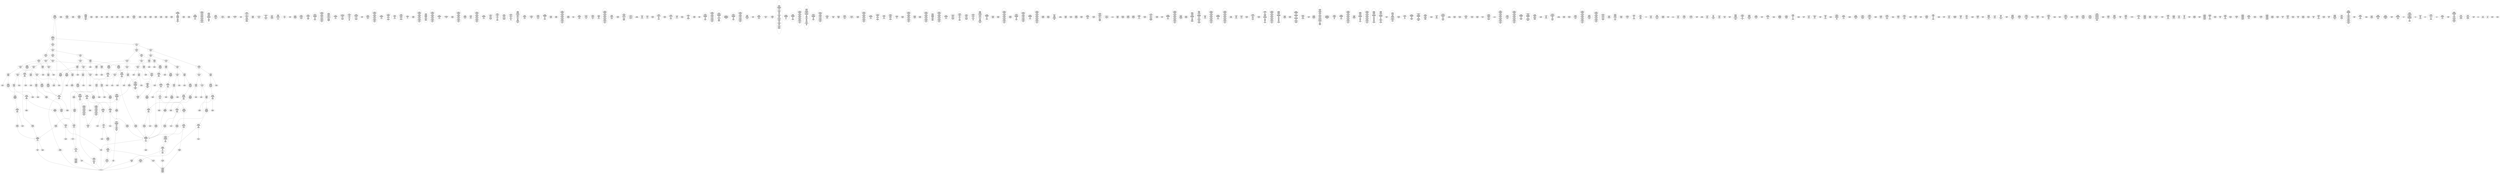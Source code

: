 /* Generated by GvGen v.1.0 (https://www.github.com/stricaud/gvgen) */

digraph G {
compound=true;
   node1 [label="[anywhere]"];
   node2 [label="# 0x0
PUSHX Data
PUSHX Data
MSTORE
PUSHX LogicData
CALLDATASIZE
LT
PUSHX Data
JUMPI
"];
   node3 [label="# 0xd
PUSHX Data
CALLDATALOAD
PUSHX BitData
SHR
PUSHX LogicData
GT
PUSHX Data
JUMPI
"];
   node4 [label="# 0x1e
PUSHX LogicData
GT
PUSHX Data
JUMPI
"];
   node5 [label="# 0x29
PUSHX LogicData
GT
PUSHX Data
JUMPI
"];
   node6 [label="# 0x34
PUSHX LogicData
EQ
PUSHX Data
JUMPI
"];
   node7 [label="# 0x3f
PUSHX LogicData
EQ
PUSHX Data
JUMPI
"];
   node8 [label="# 0x4a
PUSHX LogicData
EQ
PUSHX Data
JUMPI
"];
   node9 [label="# 0x55
PUSHX LogicData
EQ
PUSHX Data
JUMPI
"];
   node10 [label="# 0x60
PUSHX Data
REVERT
"];
   node11 [label="# 0x64
JUMPDEST
PUSHX LogicData
EQ
PUSHX Data
JUMPI
"];
   node12 [label="# 0x70
PUSHX LogicData
EQ
PUSHX Data
JUMPI
"];
   node13 [label="# 0x7b
PUSHX LogicData
EQ
PUSHX Data
JUMPI
"];
   node14 [label="# 0x86
PUSHX Data
REVERT
"];
   node15 [label="# 0x8a
JUMPDEST
PUSHX LogicData
GT
PUSHX Data
JUMPI
"];
   node16 [label="# 0x96
PUSHX LogicData
EQ
PUSHX Data
JUMPI
"];
   node17 [label="# 0xa1
PUSHX LogicData
EQ
PUSHX Data
JUMPI
"];
   node18 [label="# 0xac
PUSHX LogicData
EQ
PUSHX Data
JUMPI
"];
   node19 [label="# 0xb7
PUSHX Data
REVERT
"];
   node20 [label="# 0xbb
JUMPDEST
PUSHX LogicData
EQ
PUSHX Data
JUMPI
"];
   node21 [label="# 0xc7
PUSHX LogicData
EQ
PUSHX Data
JUMPI
"];
   node22 [label="# 0xd2
PUSHX LogicData
EQ
PUSHX Data
JUMPI
"];
   node23 [label="# 0xdd
PUSHX Data
REVERT
"];
   node24 [label="# 0xe1
JUMPDEST
PUSHX LogicData
GT
PUSHX Data
JUMPI
"];
   node25 [label="# 0xed
PUSHX LogicData
GT
PUSHX Data
JUMPI
"];
   node26 [label="# 0xf8
PUSHX LogicData
EQ
PUSHX Data
JUMPI
"];
   node27 [label="# 0x103
PUSHX LogicData
EQ
PUSHX Data
JUMPI
"];
   node28 [label="# 0x10e
PUSHX LogicData
EQ
PUSHX Data
JUMPI
"];
   node29 [label="# 0x119
PUSHX LogicData
EQ
PUSHX Data
JUMPI
"];
   node30 [label="# 0x124
PUSHX Data
REVERT
"];
   node31 [label="# 0x128
JUMPDEST
PUSHX LogicData
EQ
PUSHX Data
JUMPI
"];
   node32 [label="# 0x134
PUSHX LogicData
EQ
PUSHX Data
JUMPI
"];
   node33 [label="# 0x13f
PUSHX LogicData
EQ
PUSHX Data
JUMPI
"];
   node34 [label="# 0x14a
PUSHX Data
REVERT
"];
   node35 [label="# 0x14e
JUMPDEST
PUSHX LogicData
GT
PUSHX Data
JUMPI
"];
   node36 [label="# 0x15a
PUSHX LogicData
EQ
PUSHX Data
JUMPI
"];
   node37 [label="# 0x165
PUSHX LogicData
EQ
PUSHX Data
JUMPI
"];
   node38 [label="# 0x170
PUSHX LogicData
EQ
PUSHX Data
JUMPI
"];
   node39 [label="# 0x17b
PUSHX Data
REVERT
"];
   node40 [label="# 0x17f
JUMPDEST
PUSHX LogicData
EQ
PUSHX Data
JUMPI
"];
   node41 [label="# 0x18a
PUSHX LogicData
EQ
PUSHX Data
JUMPI
"];
   node42 [label="# 0x195
PUSHX LogicData
EQ
PUSHX Data
JUMPI
"];
   node43 [label="# 0x1a0
JUMPDEST
PUSHX Data
REVERT
"];
   node44 [label="# 0x1a5
JUMPDEST
CALLVALUE
ISZERO
PUSHX Data
JUMPI
"];
   node45 [label="# 0x1ad
PUSHX Data
REVERT
"];
   node46 [label="# 0x1b1
JUMPDEST
PUSHX Data
PUSHX Data
CALLDATASIZE
PUSHX Data
PUSHX Data
JUMP
"];
   node47 [label="# 0x1c0
JUMPDEST
PUSHX Data
JUMP
"];
   node48 [label="# 0x1c5
JUMPDEST
PUSHX MemData
MLOAD
MSTORE
PUSHX ArithData
ADD
"];
   node49 [label="# 0x1cf
JUMPDEST
PUSHX MemData
MLOAD
SUB
RETURN
"];
   node50 [label="# 0x1d8
JUMPDEST
CALLVALUE
ISZERO
PUSHX Data
JUMPI
"];
   node51 [label="# 0x1e0
PUSHX Data
REVERT
"];
   node52 [label="# 0x1e4
JUMPDEST
PUSHX Data
PUSHX Data
CALLDATASIZE
PUSHX Data
PUSHX Data
JUMP
"];
   node53 [label="# 0x1f3
JUMPDEST
PUSHX Data
JUMP
"];
   node54 [label="# 0x1f8
JUMPDEST
PUSHX MemData
MLOAD
ISZERO
ISZERO
MSTORE
PUSHX ArithData
ADD
PUSHX Data
JUMP
"];
   node55 [label="# 0x208
JUMPDEST
CALLVALUE
ISZERO
PUSHX Data
JUMPI
"];
   node56 [label="# 0x210
PUSHX Data
REVERT
"];
   node57 [label="# 0x214
JUMPDEST
PUSHX Data
PUSHX Data
JUMP
"];
   node58 [label="# 0x21d
JUMPDEST
PUSHX MemData
MLOAD
PUSHX Data
PUSHX Data
JUMP
"];
   node59 [label="# 0x22a
JUMPDEST
CALLVALUE
ISZERO
PUSHX Data
JUMPI
"];
   node60 [label="# 0x232
PUSHX Data
REVERT
"];
   node61 [label="# 0x236
JUMPDEST
PUSHX Data
PUSHX Data
CALLDATASIZE
PUSHX Data
PUSHX Data
JUMP
"];
   node62 [label="# 0x245
JUMPDEST
PUSHX Data
PUSHX Data
MSTORE
PUSHX Data
MSTORE
PUSHX Data
SHA3
SLOAD
PUSHX BitData
AND
JUMP
"];
   node63 [label="# 0x25a
JUMPDEST
CALLVALUE
ISZERO
PUSHX Data
JUMPI
"];
   node64 [label="# 0x262
PUSHX Data
REVERT
"];
   node65 [label="# 0x266
JUMPDEST
PUSHX Data
PUSHX Data
CALLDATASIZE
PUSHX Data
PUSHX Data
JUMP
"];
   node66 [label="# 0x275
JUMPDEST
PUSHX Data
JUMP
"];
   node67 [label="# 0x27a
JUMPDEST
CALLVALUE
ISZERO
PUSHX Data
JUMPI
"];
   node68 [label="# 0x282
PUSHX Data
REVERT
"];
   node69 [label="# 0x286
JUMPDEST
PUSHX Data
PUSHX Data
CALLDATASIZE
PUSHX Data
PUSHX Data
JUMP
"];
   node70 [label="# 0x295
JUMPDEST
PUSHX Data
JUMP
"];
   node71 [label="# 0x29a
JUMPDEST
STOP
"];
   node72 [label="# 0x29c
JUMPDEST
CALLVALUE
ISZERO
PUSHX Data
JUMPI
"];
   node73 [label="# 0x2a4
PUSHX Data
REVERT
"];
   node74 [label="# 0x2a8
JUMPDEST
PUSHX Data
PUSHX Data
JUMP
"];
   node75 [label="# 0x2b1
JUMPDEST
PUSHX Data
PUSHX Data
CALLDATASIZE
PUSHX Data
PUSHX Data
JUMP
"];
   node76 [label="# 0x2bf
JUMPDEST
PUSHX Data
JUMP
"];
   node77 [label="# 0x2c4
JUMPDEST
CALLVALUE
ISZERO
PUSHX Data
JUMPI
"];
   node78 [label="# 0x2cc
PUSHX Data
REVERT
"];
   node79 [label="# 0x2d0
JUMPDEST
PUSHX Data
PUSHX Data
CALLDATASIZE
PUSHX Data
PUSHX Data
JUMP
"];
   node80 [label="# 0x2df
JUMPDEST
PUSHX Data
JUMP
"];
   node81 [label="# 0x2e4
JUMPDEST
CALLVALUE
ISZERO
PUSHX Data
JUMPI
"];
   node82 [label="# 0x2ec
PUSHX Data
REVERT
"];
   node83 [label="# 0x2f0
JUMPDEST
PUSHX Data
PUSHX Data
CALLDATASIZE
PUSHX Data
PUSHX Data
JUMP
"];
   node84 [label="# 0x2ff
JUMPDEST
PUSHX Data
JUMP
"];
   node85 [label="# 0x304
JUMPDEST
CALLVALUE
ISZERO
PUSHX Data
JUMPI
"];
   node86 [label="# 0x30c
PUSHX Data
REVERT
"];
   node87 [label="# 0x310
JUMPDEST
PUSHX Data
PUSHX Data
CALLDATASIZE
PUSHX Data
PUSHX Data
JUMP
"];
   node88 [label="# 0x31f
JUMPDEST
PUSHX Data
JUMP
"];
   node89 [label="# 0x324
JUMPDEST
CALLVALUE
ISZERO
PUSHX Data
JUMPI
"];
   node90 [label="# 0x32c
PUSHX Data
REVERT
"];
   node91 [label="# 0x330
JUMPDEST
PUSHX Data
PUSHX Data
CALLDATASIZE
PUSHX Data
PUSHX Data
JUMP
"];
   node92 [label="# 0x33f
JUMPDEST
PUSHX Data
JUMP
"];
   node93 [label="# 0x344
JUMPDEST
PUSHX MemData
MLOAD
PUSHX Data
PUSHX Data
JUMP
"];
   node94 [label="# 0x351
JUMPDEST
CALLVALUE
ISZERO
PUSHX Data
JUMPI
"];
   node95 [label="# 0x359
PUSHX Data
REVERT
"];
   node96 [label="# 0x35d
JUMPDEST
PUSHX Data
PUSHX Data
CALLDATASIZE
PUSHX Data
PUSHX Data
JUMP
"];
   node97 [label="# 0x36c
JUMPDEST
PUSHX Data
JUMP
"];
   node98 [label="# 0x371
JUMPDEST
CALLVALUE
ISZERO
PUSHX Data
JUMPI
"];
   node99 [label="# 0x379
PUSHX Data
REVERT
"];
   node100 [label="# 0x37d
JUMPDEST
PUSHX Data
PUSHX Data
CALLDATASIZE
PUSHX Data
PUSHX Data
JUMP
"];
   node101 [label="# 0x38c
JUMPDEST
PUSHX Data
JUMP
"];
   node102 [label="# 0x391
JUMPDEST
CALLVALUE
ISZERO
PUSHX Data
JUMPI
"];
   node103 [label="# 0x399
PUSHX Data
REVERT
"];
   node104 [label="# 0x39d
JUMPDEST
PUSHX StorData
SLOAD
PUSHX Data
PUSHX BitData
AND
JUMP
"];
   node105 [label="# 0x3ab
JUMPDEST
CALLVALUE
ISZERO
PUSHX Data
JUMPI
"];
   node106 [label="# 0x3b3
PUSHX Data
REVERT
"];
   node107 [label="# 0x3b7
JUMPDEST
PUSHX Data
PUSHX Data
JUMP
"];
   node108 [label="# 0x3c0
JUMPDEST
CALLVALUE
ISZERO
PUSHX Data
JUMPI
"];
   node109 [label="# 0x3c8
PUSHX Data
REVERT
"];
   node110 [label="# 0x3cc
JUMPDEST
PUSHX Data
PUSHX Data
CALLDATASIZE
PUSHX Data
PUSHX Data
JUMP
"];
   node111 [label="# 0x3db
JUMPDEST
PUSHX Data
JUMP
"];
   node112 [label="# 0x3e0
JUMPDEST
CALLVALUE
ISZERO
PUSHX Data
JUMPI
"];
   node113 [label="# 0x3e8
PUSHX Data
REVERT
"];
   node114 [label="# 0x3ec
JUMPDEST
PUSHX StorData
SLOAD
PUSHX MemData
MLOAD
PUSHX ArithData
PUSHX BitData
PUSHX BitData
SHL
SUB
AND
MSTORE
PUSHX ArithData
ADD
PUSHX Data
JUMP
"];
   node115 [label="# 0x408
JUMPDEST
CALLVALUE
ISZERO
PUSHX Data
JUMPI
"];
   node116 [label="# 0x410
PUSHX Data
REVERT
"];
   node117 [label="# 0x414
JUMPDEST
PUSHX Data
PUSHX Data
JUMP
"];
   node118 [label="# 0x41d
JUMPDEST
CALLVALUE
ISZERO
PUSHX Data
JUMPI
"];
   node119 [label="# 0x425
PUSHX Data
REVERT
"];
   node120 [label="# 0x429
JUMPDEST
PUSHX Data
PUSHX Data
CALLDATASIZE
PUSHX Data
PUSHX Data
JUMP
"];
   node121 [label="# 0x438
JUMPDEST
PUSHX Data
JUMP
"];
   node122 [label="# 0x43d
JUMPDEST
CALLVALUE
ISZERO
PUSHX Data
JUMPI
"];
   node123 [label="# 0x445
PUSHX Data
REVERT
"];
   node124 [label="# 0x449
JUMPDEST
PUSHX Data
PUSHX Data
CALLDATASIZE
PUSHX Data
PUSHX Data
JUMP
"];
   node125 [label="# 0x458
JUMPDEST
PUSHX Data
JUMP
"];
   node126 [label="# 0x45d
JUMPDEST
CALLVALUE
ISZERO
PUSHX Data
JUMPI
"];
   node127 [label="# 0x465
PUSHX Data
REVERT
"];
   node128 [label="# 0x469
JUMPDEST
PUSHX Data
PUSHX Data
CALLDATASIZE
PUSHX Data
PUSHX Data
JUMP
"];
   node129 [label="# 0x478
JUMPDEST
PUSHX Data
JUMP
"];
   node130 [label="# 0x47d
JUMPDEST
CALLVALUE
ISZERO
PUSHX Data
JUMPI
"];
   node131 [label="# 0x485
PUSHX Data
REVERT
"];
   node132 [label="# 0x489
JUMPDEST
PUSHX Data
PUSHX Data
CALLDATASIZE
PUSHX Data
PUSHX Data
JUMP
"];
   node133 [label="# 0x498
JUMPDEST
PUSHX Data
JUMP
"];
   node134 [label="# 0x49d
JUMPDEST
CALLVALUE
ISZERO
PUSHX Data
JUMPI
"];
   node135 [label="# 0x4a5
PUSHX Data
REVERT
"];
   node136 [label="# 0x4a9
JUMPDEST
PUSHX Data
PUSHX Data
CALLDATASIZE
PUSHX Data
PUSHX Data
JUMP
"];
   node137 [label="# 0x4b8
JUMPDEST
PUSHX ArithData
PUSHX BitData
PUSHX BitData
SHL
SUB
AND
PUSHX Data
MSTORE
PUSHX Data
PUSHX Data
MSTORE
PUSHX Data
SHA3
AND
MSTORE
MSTORE
SHA3
SLOAD
PUSHX BitData
AND
JUMP
"];
   node138 [label="# 0x4e6
JUMPDEST
CALLVALUE
ISZERO
PUSHX Data
JUMPI
"];
   node139 [label="# 0x4ee
PUSHX Data
REVERT
"];
   node140 [label="# 0x4f2
JUMPDEST
PUSHX Data
PUSHX Data
CALLDATASIZE
PUSHX Data
PUSHX Data
JUMP
"];
   node141 [label="# 0x501
JUMPDEST
PUSHX Data
JUMP
"];
   node142 [label="# 0x506
JUMPDEST
CALLVALUE
ISZERO
PUSHX Data
JUMPI
"];
   node143 [label="# 0x50e
PUSHX Data
REVERT
"];
   node144 [label="# 0x512
JUMPDEST
PUSHX Data
PUSHX Data
CALLDATASIZE
PUSHX Data
PUSHX Data
JUMP
"];
   node145 [label="# 0x521
JUMPDEST
PUSHX Data
JUMP
"];
   node146 [label="# 0x526
JUMPDEST
PUSHX Data
PUSHX ArithData
PUSHX BitData
PUSHX BitData
SHL
SUB
AND
PUSHX Data
JUMPI
"];
   node147 [label="# 0x537
PUSHX MemData
MLOAD
PUSHX BitData
PUSHX BitData
SHL
MSTORE
PUSHX Data
PUSHX ArithData
ADD
MSTORE
PUSHX Data
PUSHX ArithData
ADD
MSTORE
PUSHX Data
PUSHX ArithData
ADD
MSTORE
PUSHX Data
PUSHX ArithData
ADD
MSTORE
PUSHX ArithData
ADD
"];
   node148 [label="# 0x5a0
JUMPDEST
PUSHX MemData
MLOAD
SUB
REVERT
"];
   node149 [label="# 0x5a9
JUMPDEST
PUSHX Data
MSTORE
PUSHX Data
MSTORE
PUSHX Data
SHA3
PUSHX ArithData
PUSHX BitData
PUSHX BitData
SHL
SUB
AND
MSTORE
MSTORE
SHA3
SLOAD
JUMP
"];
   node150 [label="# 0x5cf
JUMPDEST
PUSHX Data
PUSHX BitData
AND
PUSHX LogicData
EQ
PUSHX Data
JUMPI
"];
   node151 [label="# 0x61c
PUSHX BitData
AND
PUSHX LogicData
EQ
"];
   node152 [label="# 0x662
JUMPDEST
PUSHX Data
JUMPI
"];
   node153 [label="# 0x668
PUSHX LogicData
PUSHX BitData
AND
EQ
"];
   node154 [label="# 0x6ae
JUMPDEST
JUMP
"];
   node155 [label="# 0x6b4
JUMPDEST
PUSHX StorData
SLOAD
PUSHX Data
PUSHX Data
JUMP
"];
   node156 [label="# 0x6c1
JUMPDEST
PUSHX ArithData
ADD
PUSHX ArithData
DIV
MUL
PUSHX ArithData
ADD
PUSHX MemData
MLOAD
ADD
PUSHX Data
MSTORE
MSTORE
PUSHX ArithData
ADD
SLOAD
PUSHX Data
PUSHX Data
JUMP
"];
   node157 [label="# 0x6ed
JUMPDEST
ISZERO
PUSHX Data
JUMPI
"];
   node158 [label="# 0x6f4
PUSHX LogicData
LT
PUSHX Data
JUMPI
"];
   node159 [label="# 0x6fc
PUSHX ArithData
SLOAD
DIV
MUL
MSTORE
PUSHX ArithData
ADD
PUSHX Data
JUMP
"];
   node160 [label="# 0x70f
JUMPDEST
ADD
PUSHX Data
MSTORE
PUSHX Data
PUSHX Data
SHA3
"];
   node161 [label="# 0x71d
JUMPDEST
SLOAD
MSTORE
PUSHX ArithData
ADD
PUSHX ArithData
ADD
GT
PUSHX Data
JUMPI
"];
   node162 [label="# 0x731
SUB
PUSHX BitData
AND
ADD
"];
   node163 [label="# 0x73a
JUMPDEST
JUMP
"];
   node164 [label="# 0x742
JUMPDEST
PUSHX Data
PUSHX Data
PUSHX Data
PUSHX Data
JUMP
"];
   node165 [label="# 0x74f
JUMPDEST
PUSHX MemData
MLOAD
PUSHX ArithData
ADD
PUSHX Data
PUSHX Data
JUMP
"];
   node166 [label="# 0x760
JUMPDEST
PUSHX MemData
MLOAD
PUSHX ArithData
SUB
SUB
MSTORE
PUSHX Data
MSTORE
JUMP
"];
   node167 [label="# 0x776
JUMPDEST
PUSHX StorData
SLOAD
PUSHX ArithData
PUSHX BitData
PUSHX BitData
SHL
SUB
AND
CALLER
EQ
PUSHX Data
JUMPI
"];
   node168 [label="# 0x789
PUSHX MemData
MLOAD
PUSHX BitData
PUSHX BitData
SHL
MSTORE
PUSHX Data
PUSHX ArithData
ADD
MSTORE
PUSHX ArithData
ADD
MSTORE
PUSHX Data
PUSHX ArithData
ADD
MSTORE
PUSHX ArithData
ADD
PUSHX Data
JUMP
"];
   node169 [label="# 0x7d0
JUMPDEST
PUSHX Data
CALLER
PUSHX BitData
AND
PUSHX BitData
AND
PUSHX MemData
MLOAD
PUSHX ArithData
ADD
PUSHX Data
MSTORE
PUSHX Data
MSTORE
PUSHX Data
JUMP
"];
   node170 [label="# 0x7f3
JUMPDEST
PUSHX LogicData
PUSHX BitData
AND
EQ
PUSHX Data
JUMPI
"];
   node171 [label="# 0x800
PUSHX StorData
PUSHX ArithData
SLOAD
PUSHX ArithData
EXP
DIV
PUSHX BitData
AND
PUSHX Data
PUSHX Data
JUMP
"];
   node172 [label="# 0x81e
JUMPDEST
PUSHX ArithData
EXP
SLOAD
PUSHX ArithData
MUL
NOT
AND
PUSHX BitData
AND
MUL
OR
SSTORE
JUMP
"];
   node173 [label="# 0x83c
JUMPDEST
PUSHX StorData
PUSHX ArithData
SLOAD
PUSHX ArithData
EXP
DIV
PUSHX BitData
AND
PUSHX Data
PUSHX Data
JUMP
"];
   node174 [label="# 0x85b
JUMPDEST
JUMP
"];
   node175 [label="# 0x860
JUMPDEST
PUSHX StorData
SLOAD
PUSHX ArithData
PUSHX BitData
PUSHX BitData
SHL
SUB
AND
CALLER
EQ
PUSHX Data
JUMPI
"];
   node176 [label="# 0x873
PUSHX MemData
MLOAD
PUSHX BitData
PUSHX BitData
SHL
MSTORE
PUSHX Data
PUSHX ArithData
ADD
MSTORE
PUSHX ArithData
ADD
MSTORE
PUSHX Data
PUSHX ArithData
ADD
MSTORE
PUSHX ArithData
ADD
PUSHX Data
JUMP
"];
   node177 [label="# 0x8ba
JUMPDEST
PUSHX StorData
SLOAD
PUSHX BitData
NOT
AND
PUSHX BitData
AND
ISZERO
OR
SSTORE
JUMP
"];
   node178 [label="# 0x8ce
JUMPDEST
PUSHX StorData
SLOAD
PUSHX BitData
AND
PUSHX Data
JUMPI
"];
   node179 [label="# 0x8d9
PUSHX MemData
MLOAD
PUSHX BitData
PUSHX BitData
SHL
MSTORE
PUSHX Data
PUSHX ArithData
ADD
MSTORE
PUSHX Data
PUSHX ArithData
ADD
MSTORE
PUSHX Data
PUSHX ArithData
ADD
MSTORE
PUSHX ArithData
ADD
PUSHX Data
JUMP
"];
   node180 [label="# 0x920
JUMPDEST
PUSHX LogicData
PUSHX BitData
AND
EQ
PUSHX Data
JUMPI
"];
   node181 [label="# 0x92d
PUSHX StorData
SLOAD
PUSHX BitData
PUSHX Data
DIV
AND
PUSHX Data
PUSHX Data
DIV
AND
PUSHX Data
PUSHX Data
JUMP
"];
   node182 [label="# 0x952
JUMPDEST
PUSHX BitData
AND
GT
ISZERO
PUSHX Data
JUMP
"];
   node183 [label="# 0x95d
JUMPDEST
PUSHX StorData
SLOAD
PUSHX BitData
AND
PUSHX Data
PUSHX Data
DIV
AND
PUSHX Data
PUSHX Data
JUMP
"];
   node184 [label="# 0x97c
JUMPDEST
PUSHX BitData
AND
GT
ISZERO
"];
   node185 [label="# 0x983
JUMPDEST
PUSHX Data
JUMPI
"];
   node186 [label="# 0x988
PUSHX MemData
MLOAD
PUSHX BitData
PUSHX BitData
SHL
MSTORE
PUSHX Data
PUSHX ArithData
ADD
MSTORE
PUSHX Data
PUSHX ArithData
ADD
MSTORE
PUSHX Data
PUSHX ArithData
ADD
MSTORE
PUSHX ArithData
ADD
PUSHX Data
JUMP
"];
   node187 [label="# 0x9cf
JUMPDEST
CALLER
PUSHX Data
MSTORE
PUSHX Data
PUSHX Data
MSTORE
PUSHX Data
SHA3
SLOAD
PUSHX BitData
AND
ISZERO
PUSHX Data
JUMPI
"];
   node188 [label="# 0x9e8
PUSHX MemData
MLOAD
PUSHX BitData
PUSHX BitData
SHL
MSTORE
PUSHX Data
PUSHX ArithData
ADD
MSTORE
PUSHX Data
PUSHX ArithData
ADD
MSTORE
PUSHX Data
PUSHX ArithData
ADD
MSTORE
PUSHX ArithData
ADD
PUSHX Data
JUMP
"];
   node189 [label="# 0xa2f
JUMPDEST
PUSHX LogicData
PUSHX BitData
AND
EQ
PUSHX Data
JUMPI
"];
   node190 [label="# 0xa3d
PUSHX LogicData
PUSHX BitData
AND
EQ
"];
   node191 [label="# 0xa46
JUMPDEST
PUSHX Data
JUMPI
"];
   node192 [label="# 0xa4b
PUSHX MemData
MLOAD
PUSHX BitData
PUSHX BitData
SHL
MSTORE
PUSHX Data
PUSHX ArithData
ADD
MSTORE
PUSHX Data
PUSHX ArithData
ADD
MSTORE
PUSHX Data
PUSHX ArithData
ADD
MSTORE
PUSHX ArithData
ADD
PUSHX Data
JUMP
"];
   node193 [label="# 0xa92
JUMPDEST
PUSHX Data
PUSHX BitData
AND
PUSHX Data
JUMP
"];
   node194 [label="# 0xa9f
JUMPDEST
CALLVALUE
LT
ISZERO
PUSHX Data
JUMPI
"];
   node195 [label="# 0xaa7
PUSHX MemData
MLOAD
PUSHX BitData
PUSHX BitData
SHL
MSTORE
PUSHX Data
PUSHX ArithData
ADD
MSTORE
PUSHX Data
PUSHX ArithData
ADD
MSTORE
PUSHX Data
PUSHX ArithData
ADD
MSTORE
PUSHX ArithData
ADD
PUSHX Data
JUMP
"];
   node196 [label="# 0xaee
JUMPDEST
PUSHX LogicData
PUSHX BitData
AND
EQ
PUSHX Data
JUMPI
"];
   node197 [label="# 0xafb
PUSHX StorData
SLOAD
PUSHX Data
DIV
PUSHX BitData
AND
PUSHX Data
PUSHX Data
PUSHX Data
JUMP
"];
   node198 [label="# 0xb18
JUMPDEST
PUSHX ArithData
EXP
SLOAD
PUSHX ArithData
MUL
NOT
AND
PUSHX BitData
AND
MUL
OR
SSTORE
PUSHX Data
JUMP
"];
   node199 [label="# 0xb37
JUMPDEST
PUSHX StorData
SLOAD
PUSHX Data
DIV
PUSHX BitData
AND
PUSHX Data
PUSHX Data
PUSHX Data
JUMP
"];
   node200 [label="# 0xb53
JUMPDEST
PUSHX ArithData
EXP
SLOAD
PUSHX ArithData
MUL
NOT
AND
PUSHX BitData
AND
MUL
OR
SSTORE
"];
   node201 [label="# 0xb6e
JUMPDEST
CALLER
PUSHX Data
MSTORE
PUSHX Data
PUSHX ArithData
MSTORE
PUSHX MemData
SHA3
SLOAD
PUSHX BitData
NOT
AND
PUSHX BitData
OR
SSTORE
MLOAD
ADD
MSTORE
MSTORE
PUSHX Data
PUSHX BitData
AND
PUSHX Data
JUMP
"];
   node202 [label="# 0xbaa
JUMPDEST
JUMP
"];
   node203 [label="# 0xbad
JUMPDEST
PUSHX Data
PUSHX LogicData
EQ
ISZERO
PUSHX Data
JUMPI
"];
   node204 [label="# 0xbb9
PUSHX StorData
SLOAD
PUSHX BitData
AND
JUMP
"];
   node205 [label="# 0xbc4
JUMPDEST
PUSHX StorData
SLOAD
PUSHX Data
DIV
PUSHX BitData
AND
JUMP
"];
   node206 [label="# 0xbd6
JUMPDEST
PUSHX ArithData
PUSHX BitData
PUSHX BitData
SHL
SUB
AND
CALLER
EQ
PUSHX Data
JUMPI
"];
   node207 [label="# 0xbe8
PUSHX Data
CALLER
PUSHX Data
JUMP
"];
   node208 [label="# 0xbf2
JUMPDEST
PUSHX Data
JUMPI
"];
   node209 [label="# 0xbf7
PUSHX MemData
MLOAD
PUSHX BitData
PUSHX BitData
SHL
MSTORE
PUSHX Data
PUSHX ArithData
ADD
MSTORE
PUSHX Data
PUSHX ArithData
ADD
MSTORE
PUSHX Data
PUSHX ArithData
ADD
MSTORE
PUSHX Data
PUSHX ArithData
ADD
MSTORE
PUSHX ArithData
ADD
PUSHX Data
JUMP
"];
   node210 [label="# 0xc64
JUMPDEST
PUSHX Data
PUSHX Data
JUMP
"];
   node211 [label="# 0xc71
JUMPDEST
JUMP
"];
   node212 [label="# 0xc78
JUMPDEST
PUSHX Data
PUSHX LogicData
EQ
ISZERO
PUSHX Data
JUMPI
"];
   node213 [label="# 0xc84
PUSHX StorData
SLOAD
PUSHX Data
DIV
PUSHX BitData
AND
JUMP
"];
   node214 [label="# 0xc97
JUMPDEST
PUSHX StorData
SLOAD
PUSHX Data
DIV
PUSHX BitData
AND
JUMP
"];
   node215 [label="# 0xcad
JUMPDEST
PUSHX Data
MLOAD
MLOAD
EQ
PUSHX Data
JUMPI
"];
   node216 [label="# 0xcb9
PUSHX MemData
MLOAD
PUSHX BitData
PUSHX BitData
SHL
MSTORE
PUSHX Data
PUSHX ArithData
ADD
MSTORE
PUSHX Data
PUSHX ArithData
ADD
MSTORE
PUSHX Data
PUSHX ArithData
ADD
MSTORE
PUSHX Data
PUSHX ArithData
ADD
MSTORE
PUSHX ArithData
ADD
PUSHX Data
JUMP
"];
   node217 [label="# 0xd26
JUMPDEST
PUSHX Data
MLOAD
PUSHX LogicData
GT
ISZERO
PUSHX Data
JUMPI
"];
   node218 [label="# 0xd3b
PUSHX Data
PUSHX Data
JUMP
"];
   node219 [label="# 0xd42
JUMPDEST
PUSHX MemData
MLOAD
MSTORE
PUSHX ArithData
MUL
PUSHX ArithData
ADD
ADD
PUSHX Data
MSTORE
ISZERO
PUSHX Data
JUMPI
"];
   node220 [label="# 0xd5c
PUSHX ArithData
ADD
PUSHX ArithData
MUL
CALLDATASIZE
CALLDATACOPY
ADD
"];
   node221 [label="# 0xd6b
JUMPDEST
PUSHX Data
"];
   node222 [label="# 0xd71
JUMPDEST
MLOAD
LT
ISZERO
PUSHX Data
JUMPI
"];
   node223 [label="# 0xd7b
PUSHX Data
MLOAD
LT
PUSHX Data
JUMPI
"];
   node224 [label="# 0xd88
PUSHX Data
PUSHX Data
JUMP
"];
   node225 [label="# 0xd8f
JUMPDEST
PUSHX ArithData
MUL
PUSHX ArithData
ADD
ADD
MLOAD
MLOAD
LT
PUSHX Data
JUMPI
"];
   node226 [label="# 0xda2
PUSHX Data
PUSHX Data
JUMP
"];
   node227 [label="# 0xda9
JUMPDEST
PUSHX ArithData
MUL
PUSHX ArithData
ADD
ADD
MLOAD
PUSHX Data
JUMP
"];
   node228 [label="# 0xdb6
JUMPDEST
MLOAD
LT
PUSHX Data
JUMPI
"];
   node229 [label="# 0xdc1
PUSHX Data
PUSHX Data
JUMP
"];
   node230 [label="# 0xdc8
JUMPDEST
PUSHX ArithData
MUL
ADD
ADD
MSTORE
PUSHX Data
PUSHX Data
JUMP
"];
   node231 [label="# 0xddc
JUMPDEST
PUSHX Data
JUMP
"];
   node232 [label="# 0xde3
JUMPDEST
JUMP
"];
   node233 [label="# 0xdeb
JUMPDEST
PUSHX StorData
SLOAD
PUSHX ArithData
PUSHX BitData
PUSHX BitData
SHL
SUB
AND
CALLER
EQ
PUSHX Data
JUMPI
"];
   node234 [label="# 0xdfe
PUSHX MemData
MLOAD
PUSHX BitData
PUSHX BitData
SHL
MSTORE
PUSHX Data
PUSHX ArithData
ADD
MSTORE
PUSHX ArithData
ADD
MSTORE
PUSHX Data
PUSHX ArithData
ADD
MSTORE
PUSHX ArithData
ADD
PUSHX Data
JUMP
"];
   node235 [label="# 0xe45
JUMPDEST
PUSHX MemData
MLOAD
PUSHX ArithData
PUSHX BitData
PUSHX BitData
SHL
SUB
AND
ISZERO
PUSHX ArithData
MUL
PUSHX Data
CALL
ISZERO
ISZERO
PUSHX Data
JUMPI
"];
   node236 [label="# 0xe72
RETURNDATASIZE
PUSHX Data
RETURNDATACOPY
RETURNDATASIZE
PUSHX Data
REVERT
"];
   node237 [label="# 0xe7b
JUMPDEST
PUSHX StorData
SLOAD
PUSHX ArithData
PUSHX BitData
PUSHX BitData
SHL
SUB
AND
CALLER
EQ
PUSHX Data
JUMPI
"];
   node238 [label="# 0xe8e
PUSHX MemData
MLOAD
PUSHX BitData
PUSHX BitData
SHL
MSTORE
PUSHX Data
PUSHX ArithData
ADD
MSTORE
PUSHX ArithData
ADD
MSTORE
PUSHX Data
PUSHX ArithData
ADD
MSTORE
PUSHX ArithData
ADD
PUSHX Data
JUMP
"];
   node239 [label="# 0xed5
JUMPDEST
MLOAD
PUSHX Data
PUSHX Data
PUSHX ArithData
ADD
PUSHX Data
JUMP
"];
   node240 [label="# 0xee8
JUMPDEST
JUMP
"];
   node241 [label="# 0xeec
JUMPDEST
PUSHX StorData
SLOAD
PUSHX ArithData
PUSHX BitData
PUSHX BitData
SHL
SUB
AND
CALLER
EQ
PUSHX Data
JUMPI
"];
   node242 [label="# 0xeff
PUSHX MemData
MLOAD
PUSHX BitData
PUSHX BitData
SHL
MSTORE
PUSHX Data
PUSHX ArithData
ADD
MSTORE
PUSHX ArithData
ADD
MSTORE
PUSHX Data
PUSHX ArithData
ADD
MSTORE
PUSHX ArithData
ADD
PUSHX Data
JUMP
"];
   node243 [label="# 0xf46
JUMPDEST
PUSHX Data
PUSHX Data
PUSHX Data
JUMP
"];
   node244 [label="# 0xf50
JUMPDEST
JUMP
"];
   node245 [label="# 0xf52
JUMPDEST
PUSHX Data
PUSHX LogicData
EQ
ISZERO
PUSHX Data
JUMPI
"];
   node246 [label="# 0xf5e
PUSHX StorData
SLOAD
JUMP
"];
   node247 [label="# 0xf65
JUMPDEST
PUSHX StorData
SLOAD
JUMP
"];
   node248 [label="# 0xf6d
JUMPDEST
PUSHX StorData
SLOAD
PUSHX Data
PUSHX Data
JUMP
"];
   node249 [label="# 0xf7a
JUMPDEST
PUSHX Data
MLOAD
PUSHX ArithData
PUSHX BitData
PUSHX BitData
SHL
SUB
AND
PUSHX ArithData
ADD
MSTORE
PUSHX BitData
AND
ADD
MSTORE
MLOAD
SUB
ADD
MSTORE
PUSHX ArithData
ADD
MSTORE
MLOAD
ADD
SHA3
PUSHX Data
PUSHX ArithData
ADD
MSTORE
PUSHX ArithData
ADD
MSTORE
MLOAD
SUB
ADD
MSTORE
PUSHX ArithData
ADD
MSTORE
MLOAD
ADD
SHA3
PUSHX StorData
SLOAD
PUSHX Data
AND
PUSHX Data
PUSHX Data
JUMP
"];
   node250 [label="# 0x100a
JUMPDEST
PUSHX ArithData
PUSHX BitData
PUSHX BitData
SHL
SUB
AND
EQ
JUMP
"];
   node251 [label="# 0x101e
JUMPDEST
CALLER
PUSHX ArithData
PUSHX BitData
PUSHX BitData
SHL
SUB
AND
EQ
ISZERO
PUSHX Data
JUMPI
"];
   node252 [label="# 0x1030
PUSHX MemData
MLOAD
PUSHX BitData
PUSHX BitData
SHL
MSTORE
PUSHX Data
PUSHX ArithData
ADD
MSTORE
PUSHX Data
PUSHX ArithData
ADD
MSTORE
PUSHX Data
PUSHX ArithData
ADD
MSTORE
PUSHX Data
PUSHX ArithData
ADD
MSTORE
PUSHX ArithData
ADD
PUSHX Data
JUMP
"];
   node253 [label="# 0x109d
JUMPDEST
CALLER
PUSHX Data
MSTORE
PUSHX Data
PUSHX ArithData
MSTORE
PUSHX MemData
SHA3
PUSHX ArithData
PUSHX BitData
PUSHX BitData
SHL
SUB
AND
MSTORE
MSTORE
SHA3
SLOAD
PUSHX BitData
NOT
AND
ISZERO
ISZERO
OR
SSTORE
MLOAD
MSTORE
PUSHX Data
ADD
PUSHX MemData
MLOAD
SUB
LOGX
JUMP
"];
   node254 [label="# 0x1109
JUMPDEST
PUSHX StorData
SLOAD
PUSHX ArithData
PUSHX BitData
PUSHX BitData
SHL
SUB
AND
CALLER
EQ
PUSHX Data
JUMPI
"];
   node255 [label="# 0x111c
PUSHX MemData
MLOAD
PUSHX BitData
PUSHX BitData
SHL
MSTORE
PUSHX Data
PUSHX ArithData
ADD
MSTORE
PUSHX ArithData
ADD
MSTORE
PUSHX Data
PUSHX ArithData
ADD
MSTORE
PUSHX ArithData
ADD
PUSHX Data
JUMP
"];
   node256 [label="# 0x1163
JUMPDEST
PUSHX LogicData
EQ
ISZERO
PUSHX Data
JUMPI
"];
   node257 [label="# 0x116d
PUSHX Data
SSTORE
JUMP
"];
   node258 [label="# 0x1172
JUMPDEST
PUSHX Data
SSTORE
JUMP
"];
   node259 [label="# 0x1178
JUMPDEST
PUSHX BitData
AND
PUSHX LogicData
EQ
PUSHX Data
JUMPI
"];
   node260 [label="# 0x1186
PUSHX BitData
AND
PUSHX LogicData
EQ
"];
   node261 [label="# 0x118f
JUMPDEST
PUSHX Data
JUMPI
"];
   node262 [label="# 0x1194
PUSHX MemData
MLOAD
PUSHX BitData
PUSHX BitData
SHL
MSTORE
PUSHX Data
PUSHX ArithData
ADD
MSTORE
PUSHX Data
PUSHX ArithData
ADD
MSTORE
PUSHX Data
PUSHX ArithData
ADD
MSTORE
PUSHX ArithData
ADD
PUSHX Data
JUMP
"];
   node263 [label="# 0x11db
JUMPDEST
PUSHX LogicData
PUSHX BitData
AND
EQ
PUSHX Data
JUMPI
"];
   node264 [label="# 0x11e8
PUSHX StorData
SLOAD
PUSHX BitData
PUSHX Data
DIV
AND
PUSHX Data
PUSHX Data
DIV
AND
PUSHX Data
PUSHX Data
JUMP
"];
   node265 [label="# 0x120d
JUMPDEST
PUSHX BitData
AND
GT
ISZERO
PUSHX Data
JUMP
"];
   node266 [label="# 0x1218
JUMPDEST
PUSHX StorData
SLOAD
PUSHX BitData
AND
PUSHX Data
PUSHX Data
DIV
AND
PUSHX Data
PUSHX Data
JUMP
"];
   node267 [label="# 0x1237
JUMPDEST
PUSHX BitData
AND
GT
ISZERO
"];
   node268 [label="# 0x123e
JUMPDEST
PUSHX Data
JUMPI
"];
   node269 [label="# 0x1243
PUSHX MemData
MLOAD
PUSHX BitData
PUSHX BitData
SHL
MSTORE
PUSHX Data
PUSHX ArithData
ADD
MSTORE
PUSHX Data
PUSHX ArithData
ADD
MSTORE
PUSHX Data
PUSHX ArithData
ADD
MSTORE
PUSHX ArithData
ADD
PUSHX Data
JUMP
"];
   node270 [label="# 0x128a
JUMPDEST
PUSHX Data
CALLER
PUSHX Data
JUMP
"];
   node271 [label="# 0x1295
JUMPDEST
PUSHX Data
JUMPI
"];
   node272 [label="# 0x129a
PUSHX MemData
MLOAD
PUSHX BitData
PUSHX BitData
SHL
MSTORE
PUSHX Data
PUSHX ArithData
ADD
MSTORE
PUSHX Data
PUSHX ArithData
ADD
MSTORE
PUSHX Data
PUSHX ArithData
ADD
MSTORE
PUSHX ArithData
ADD
PUSHX Data
JUMP
"];
   node273 [label="# 0x12e1
JUMPDEST
CALLER
PUSHX Data
MSTORE
PUSHX Data
PUSHX Data
MSTORE
PUSHX Data
SHA3
SLOAD
PUSHX BitData
AND
ISZERO
PUSHX Data
JUMPI
"];
   node274 [label="# 0x12fa
PUSHX MemData
MLOAD
PUSHX BitData
PUSHX BitData
SHL
MSTORE
PUSHX Data
PUSHX ArithData
ADD
MSTORE
PUSHX Data
PUSHX ArithData
ADD
MSTORE
PUSHX Data
PUSHX ArithData
ADD
MSTORE
PUSHX ArithData
ADD
PUSHX Data
JUMP
"];
   node275 [label="# 0x1341
JUMPDEST
PUSHX LogicData
PUSHX BitData
AND
EQ
PUSHX Data
JUMPI
"];
   node276 [label="# 0x134e
PUSHX StorData
SLOAD
PUSHX Data
DIV
PUSHX BitData
AND
PUSHX Data
PUSHX Data
PUSHX Data
JUMP
"];
   node277 [label="# 0x136b
JUMPDEST
PUSHX ArithData
EXP
SLOAD
PUSHX ArithData
MUL
NOT
AND
PUSHX BitData
AND
MUL
OR
SSTORE
PUSHX Data
JUMP
"];
   node278 [label="# 0x138a
JUMPDEST
PUSHX StorData
SLOAD
PUSHX Data
DIV
PUSHX BitData
AND
PUSHX Data
PUSHX Data
PUSHX Data
JUMP
"];
   node279 [label="# 0x13a6
JUMPDEST
PUSHX ArithData
EXP
SLOAD
PUSHX ArithData
MUL
NOT
AND
PUSHX BitData
AND
MUL
OR
SSTORE
"];
   node280 [label="# 0x13c1
JUMPDEST
CALLER
PUSHX Data
MSTORE
PUSHX Data
PUSHX ArithData
MSTORE
PUSHX MemData
SHA3
SLOAD
PUSHX BitData
NOT
AND
PUSHX BitData
OR
SSTORE
MLOAD
ADD
MSTORE
MSTORE
PUSHX Data
PUSHX BitData
AND
PUSHX Data
JUMP
"];
   node281 [label="# 0x13fd
JUMPDEST
PUSHX ArithData
PUSHX BitData
PUSHX BitData
SHL
SUB
AND
CALLER
EQ
PUSHX Data
JUMPI
"];
   node282 [label="# 0x140f
PUSHX Data
CALLER
PUSHX Data
JUMP
"];
   node283 [label="# 0x1419
JUMPDEST
PUSHX Data
JUMPI
"];
   node284 [label="# 0x141e
PUSHX MemData
MLOAD
PUSHX BitData
PUSHX BitData
SHL
MSTORE
PUSHX Data
PUSHX ArithData
ADD
MSTORE
PUSHX Data
PUSHX ArithData
ADD
MSTORE
PUSHX Data
PUSHX ArithData
ADD
MSTORE
PUSHX Data
PUSHX ArithData
ADD
MSTORE
PUSHX ArithData
ADD
PUSHX Data
JUMP
"];
   node285 [label="# 0x148b
JUMPDEST
PUSHX Data
PUSHX Data
JUMP
"];
   node286 [label="# 0x1498
JUMPDEST
PUSHX StorData
SLOAD
PUSHX ArithData
PUSHX BitData
PUSHX BitData
SHL
SUB
AND
CALLER
EQ
PUSHX Data
JUMPI
"];
   node287 [label="# 0x14ab
PUSHX MemData
MLOAD
PUSHX BitData
PUSHX BitData
SHL
MSTORE
PUSHX Data
PUSHX ArithData
ADD
MSTORE
PUSHX ArithData
ADD
MSTORE
PUSHX Data
PUSHX ArithData
ADD
MSTORE
PUSHX ArithData
ADD
PUSHX Data
JUMP
"];
   node288 [label="# 0x14f2
JUMPDEST
PUSHX ArithData
PUSHX BitData
PUSHX BitData
SHL
SUB
AND
PUSHX Data
JUMPI
"];
   node289 [label="# 0x1501
PUSHX MemData
MLOAD
PUSHX BitData
PUSHX BitData
SHL
MSTORE
PUSHX Data
PUSHX ArithData
ADD
MSTORE
PUSHX Data
PUSHX ArithData
ADD
MSTORE
PUSHX Data
PUSHX ArithData
ADD
MSTORE
PUSHX Data
PUSHX ArithData
ADD
MSTORE
PUSHX ArithData
ADD
PUSHX Data
JUMP
"];
   node290 [label="# 0x156e
JUMPDEST
PUSHX Data
PUSHX Data
JUMP
"];
   node291 [label="# 0x1577
JUMPDEST
PUSHX Data
PUSHX Data
JUMPI
"];
   node292 [label="# 0x157f
PUSHX Data
MLOAD
ADD
MSTORE
PUSHX Data
MSTORE
PUSHX Data
PUSHX ArithData
ADD
MSTORE
JUMP
"];
   node293 [label="# 0x15b7
JUMPDEST
PUSHX Data
"];
   node294 [label="# 0x15bb
JUMPDEST
ISZERO
PUSHX Data
JUMPI
"];
   node295 [label="# 0x15c2
PUSHX Data
PUSHX Data
JUMP
"];
   node296 [label="# 0x15cb
JUMPDEST
PUSHX Data
PUSHX Data
PUSHX Data
JUMP
"];
   node297 [label="# 0x15da
JUMPDEST
PUSHX Data
JUMP
"];
   node298 [label="# 0x15e1
JUMPDEST
PUSHX Data
PUSHX LogicData
GT
ISZERO
PUSHX Data
JUMPI
"];
   node299 [label="# 0x15f5
PUSHX Data
PUSHX Data
JUMP
"];
   node300 [label="# 0x15fc
JUMPDEST
PUSHX MemData
MLOAD
MSTORE
PUSHX ArithData
ADD
PUSHX BitData
NOT
AND
PUSHX ArithData
ADD
ADD
PUSHX Data
MSTORE
ISZERO
PUSHX Data
JUMPI
"];
   node301 [label="# 0x161a
PUSHX ArithData
ADD
CALLDATASIZE
CALLDATACOPY
ADD
"];
   node302 [label="# 0x1626
JUMPDEST
"];
   node303 [label="# 0x162a
JUMPDEST
ISZERO
PUSHX Data
JUMPI
"];
   node304 [label="# 0x1631
PUSHX Data
PUSHX Data
PUSHX Data
JUMP
"];
   node305 [label="# 0x163b
JUMPDEST
PUSHX Data
PUSHX Data
PUSHX Data
JUMP
"];
   node306 [label="# 0x1648
JUMPDEST
PUSHX Data
PUSHX Data
PUSHX Data
JUMP
"];
   node307 [label="# 0x1653
JUMPDEST
PUSHX BitData
SHL
MLOAD
LT
PUSHX Data
JUMPI
"];
   node308 [label="# 0x1661
PUSHX Data
PUSHX Data
JUMP
"];
   node309 [label="# 0x1668
JUMPDEST
PUSHX ArithData
ADD
ADD
PUSHX BitData
NOT
AND
PUSHX BitData
BYTE
MSTORE8
PUSHX Data
PUSHX Data
PUSHX Data
JUMP
"];
   node310 [label="# 0x16a2
JUMPDEST
PUSHX Data
JUMP
"];
   node311 [label="# 0x16a9
JUMPDEST
JUMP
"];
   node312 [label="# 0x16b1
JUMPDEST
PUSHX ArithData
PUSHX BitData
PUSHX BitData
SHL
SUB
AND
PUSHX Data
JUMPI
"];
   node313 [label="# 0x16c0
PUSHX MemData
MLOAD
PUSHX BitData
PUSHX BitData
SHL
MSTORE
PUSHX Data
PUSHX ArithData
ADD
MSTORE
PUSHX Data
PUSHX ArithData
ADD
MSTORE
PUSHX Data
PUSHX ArithData
ADD
MSTORE
PUSHX Data
PUSHX ArithData
ADD
MSTORE
PUSHX ArithData
ADD
PUSHX Data
JUMP
"];
   node314 [label="# 0x172d
JUMPDEST
CALLER
PUSHX Data
PUSHX Data
PUSHX Data
PUSHX Data
JUMP
"];
   node315 [label="# 0x173e
JUMPDEST
PUSHX Data
PUSHX Data
JUMP
"];
   node316 [label="# 0x1747
JUMPDEST
PUSHX Data
MSTORE
PUSHX Data
MSTORE
PUSHX Data
SHA3
PUSHX ArithData
PUSHX BitData
PUSHX BitData
SHL
SUB
AND
MSTORE
MSTORE
SHA3
SLOAD
PUSHX Data
PUSHX Data
JUMP
"];
   node317 [label="# 0x1777
JUMPDEST
SSTORE
PUSHX Data
MLOAD
MSTORE
PUSHX ArithData
ADD
MSTORE
PUSHX ArithData
PUSHX BitData
PUSHX BitData
SHL
SUB
AND
PUSHX Data
AND
PUSHX Data
ADD
PUSHX MemData
MLOAD
SUB
LOGX
PUSHX Data
PUSHX Data
PUSHX Data
JUMP
"];
   node318 [label="# 0x17d7
JUMPDEST
MLOAD
MLOAD
EQ
PUSHX Data
JUMPI
"];
   node319 [label="# 0x17e1
PUSHX MemData
MLOAD
PUSHX BitData
PUSHX BitData
SHL
MSTORE
PUSHX Data
PUSHX ArithData
ADD
MSTORE
PUSHX Data
PUSHX ArithData
ADD
MSTORE
PUSHX Data
PUSHX ArithData
ADD
MSTORE
PUSHX Data
PUSHX ArithData
ADD
MSTORE
PUSHX ArithData
ADD
PUSHX Data
JUMP
"];
   node320 [label="# 0x184e
JUMPDEST
PUSHX ArithData
PUSHX BitData
PUSHX BitData
SHL
SUB
AND
PUSHX Data
JUMPI
"];
   node321 [label="# 0x185d
PUSHX MemData
MLOAD
PUSHX BitData
PUSHX BitData
SHL
MSTORE
PUSHX Data
PUSHX ArithData
ADD
MSTORE
PUSHX Data
PUSHX ArithData
ADD
MSTORE
PUSHX Data
PUSHX ArithData
ADD
MSTORE
PUSHX Data
PUSHX ArithData
ADD
MSTORE
PUSHX ArithData
ADD
PUSHX Data
JUMP
"];
   node322 [label="# 0x18ca
JUMPDEST
CALLER
PUSHX Data
"];
   node323 [label="# 0x18ce
JUMPDEST
MLOAD
LT
ISZERO
PUSHX Data
JUMPI
"];
   node324 [label="# 0x18d8
PUSHX Data
MLOAD
LT
PUSHX Data
JUMPI
"];
   node325 [label="# 0x18e4
PUSHX Data
PUSHX Data
JUMP
"];
   node326 [label="# 0x18eb
JUMPDEST
PUSHX ArithData
MUL
PUSHX ArithData
ADD
ADD
MLOAD
PUSHX Data
MLOAD
LT
PUSHX Data
JUMPI
"];
   node327 [label="# 0x1902
PUSHX Data
PUSHX Data
JUMP
"];
   node328 [label="# 0x1909
JUMPDEST
PUSHX ArithData
MUL
ADD
ADD
MLOAD
PUSHX Data
MSTORE
MSTORE
PUSHX Data
SHA3
PUSHX ArithData
PUSHX BitData
PUSHX BitData
SHL
SUB
AND
MSTORE
MSTORE
SHA3
SLOAD
LT
ISZERO
PUSHX Data
JUMPI
"];
   node329 [label="# 0x1942
PUSHX MemData
MLOAD
PUSHX BitData
PUSHX BitData
SHL
MSTORE
PUSHX Data
PUSHX ArithData
ADD
MSTORE
PUSHX Data
PUSHX ArithData
ADD
MSTORE
PUSHX Data
PUSHX ArithData
ADD
MSTORE
PUSHX Data
PUSHX ArithData
ADD
MSTORE
PUSHX ArithData
ADD
PUSHX Data
JUMP
"];
   node330 [label="# 0x19af
JUMPDEST
PUSHX Data
MSTORE
PUSHX Data
MSTORE
PUSHX Data
SHA3
PUSHX ArithData
PUSHX BitData
PUSHX BitData
SHL
SUB
AND
MSTORE
MSTORE
SHA3
SUB
SSTORE
AND
MSTORE
SHA3
SLOAD
PUSHX Data
PUSHX Data
JUMP
"];
   node331 [label="# 0x19ec
JUMPDEST
SSTORE
PUSHX Data
PUSHX Data
JUMP
"];
   node332 [label="# 0x1a00
JUMPDEST
PUSHX Data
JUMP
"];
   node333 [label="# 0x1a07
JUMPDEST
PUSHX ArithData
PUSHX BitData
PUSHX BitData
SHL
SUB
AND
PUSHX ArithData
PUSHX BitData
PUSHX BitData
SHL
SUB
AND
PUSHX ArithData
PUSHX BitData
PUSHX BitData
SHL
SUB
AND
PUSHX Data
PUSHX MemData
MLOAD
PUSHX Data
PUSHX Data
JUMP
"];
   node334 [label="# 0x1a57
JUMPDEST
PUSHX MemData
MLOAD
SUB
LOGX
PUSHX Data
PUSHX Data
JUMP
"];
   node335 [label="# 0x1a6d
JUMPDEST
JUMP
"];
   node336 [label="# 0x1a75
JUMPDEST
PUSHX StorData
SLOAD
PUSHX ArithData
PUSHX BitData
PUSHX BitData
SHL
SUB
AND
PUSHX BitData
AND
OR
SSTORE
PUSHX MemData
MLOAD
AND
PUSHX Data
PUSHX Data
LOGX
JUMP
"];
   node337 [label="# 0x1adf
JUMPDEST
PUSHX Data
PUSHX Data
PUSHX Data
PUSHX Data
JUMP
"];
   node338 [label="# 0x1aee
JUMPDEST
PUSHX Data
MLOAD
PUSHX Data
MSTORE
PUSHX ArithData
ADD
MSTORE
MSTORE
PUSHX BitData
AND
ADD
MSTORE
PUSHX ArithData
ADD
MSTORE
PUSHX ArithData
ADD
MSTORE
PUSHX Data
PUSHX ArithData
ADD
PUSHX Data
PUSHX MemData
MLOAD
PUSHX ArithData
SUB
SUB
GAS
STATICCALL
ISZERO
ISZERO
PUSHX Data
JUMPI
"];
   node339 [label="# 0x1b40
RETURNDATASIZE
PUSHX Data
RETURNDATACOPY
RETURNDATASIZE
PUSHX Data
REVERT
"];
   node340 [label="# 0x1b49
JUMPDEST
PUSHX MemData
MLOAD
PUSHX BitData
NOT
ADD
MLOAD
JUMP
"];
   node341 [label="# 0x1b5e
JUMPDEST
PUSHX ArithData
PUSHX BitData
PUSHX BitData
SHL
SUB
AND
PUSHX Data
JUMPI
"];
   node342 [label="# 0x1b6d
PUSHX MemData
MLOAD
PUSHX BitData
PUSHX BitData
SHL
MSTORE
PUSHX Data
PUSHX ArithData
ADD
MSTORE
PUSHX Data
PUSHX ArithData
ADD
MSTORE
PUSHX Data
PUSHX ArithData
ADD
MSTORE
PUSHX Data
PUSHX ArithData
ADD
MSTORE
PUSHX ArithData
ADD
PUSHX Data
JUMP
"];
   node343 [label="# 0x1bda
JUMPDEST
CALLER
PUSHX Data
PUSHX Data
PUSHX Data
JUMP
"];
   node344 [label="# 0x1bea
JUMPDEST
PUSHX Data
MSTORE
PUSHX Data
MSTORE
PUSHX Data
SHA3
PUSHX ArithData
PUSHX BitData
PUSHX BitData
SHL
SUB
AND
MSTORE
MSTORE
SHA3
SLOAD
LT
ISZERO
PUSHX Data
JUMPI
"];
   node345 [label="# 0x1c14
PUSHX MemData
MLOAD
PUSHX BitData
PUSHX BitData
SHL
MSTORE
PUSHX Data
PUSHX ArithData
ADD
MSTORE
PUSHX Data
PUSHX ArithData
ADD
MSTORE
PUSHX Data
PUSHX ArithData
ADD
MSTORE
PUSHX Data
PUSHX ArithData
ADD
MSTORE
PUSHX ArithData
ADD
PUSHX Data
JUMP
"];
   node346 [label="# 0x1c81
JUMPDEST
PUSHX Data
MSTORE
PUSHX Data
MSTORE
PUSHX Data
SHA3
PUSHX ArithData
PUSHX BitData
PUSHX BitData
SHL
SUB
AND
MSTORE
MSTORE
SHA3
SUB
SSTORE
AND
MSTORE
SHA3
SLOAD
PUSHX Data
PUSHX Data
JUMP
"];
   node347 [label="# 0x1cbe
JUMPDEST
SSTORE
PUSHX Data
MLOAD
MSTORE
PUSHX ArithData
ADD
MSTORE
PUSHX ArithData
PUSHX BitData
PUSHX BitData
SHL
SUB
AND
AND
AND
PUSHX Data
ADD
PUSHX MemData
MLOAD
SUB
LOGX
PUSHX Data
PUSHX Data
JUMP
"];
   node348 [label="# 0x1d1e
JUMPDEST
JUMP
"];
   node349 [label="# 0x1d27
JUMPDEST
PUSHX Data
MLOAD
PUSHX Data
MSTORE
ADD
MSTORE
PUSHX Data
PUSHX Data
PUSHX ArithData
ADD
CALLDATASIZE
CALLDATACOPY
ADD
PUSHX LogicData
MLOAD
LT
PUSHX Data
JUMPI
"];
   node350 [label="# 0x1d5a
PUSHX Data
PUSHX Data
JUMP
"];
   node351 [label="# 0x1d61
JUMPDEST
PUSHX ArithData
MUL
ADD
ADD
MSTORE
JUMP
"];
   node352 [label="# 0x1d72
JUMPDEST
PUSHX ArithData
PUSHX BitData
PUSHX BitData
SHL
SUB
AND
EXTCODESIZE
ISZERO
PUSHX Data
JUMPI
"];
   node353 [label="# 0x1d83
PUSHX MemData
MLOAD
PUSHX Data
MSTORE
PUSHX ArithData
PUSHX BitData
PUSHX BitData
SHL
SUB
AND
PUSHX Data
PUSHX Data
PUSHX ArithData
ADD
PUSHX Data
JUMP
"];
   node354 [label="# 0x1dcf
JUMPDEST
PUSHX Data
PUSHX MemData
MLOAD
SUB
PUSHX Data
EXTCODESIZE
ISZERO
ISZERO
PUSHX Data
JUMPI
"];
   node355 [label="# 0x1de5
PUSHX Data
REVERT
"];
   node356 [label="# 0x1de9
JUMPDEST
GAS
CALL
ISZERO
PUSHX Data
JUMPI
"];
   node357 [label="# 0x1df7
PUSHX MemData
MLOAD
PUSHX ArithData
RETURNDATASIZE
ADD
PUSHX BitData
NOT
AND
ADD
MSTORE
PUSHX Data
ADD
PUSHX Data
JUMP
"];
   node358 [label="# 0x1e16
JUMPDEST
PUSHX Data
"];
   node359 [label="# 0x1e19
JUMPDEST
PUSHX Data
JUMPI
"];
   node360 [label="# 0x1e1e
PUSHX Data
PUSHX Data
JUMP
"];
   node361 [label="# 0x1e25
JUMPDEST
PUSHX LogicData
EQ
ISZERO
PUSHX Data
JUMPI
"];
   node362 [label="# 0x1e32
PUSHX Data
PUSHX Data
JUMP
"];
   node363 [label="# 0x1e3a
JUMPDEST
PUSHX Data
JUMPI
"];
   node364 [label="# 0x1e40
PUSHX Data
JUMP
"];
   node365 [label="# 0x1e45
JUMPDEST
PUSHX MemData
MLOAD
PUSHX BitData
PUSHX BitData
SHL
MSTORE
PUSHX ArithData
ADD
PUSHX Data
PUSHX Data
JUMP
"];
   node366 [label="# 0x1e5f
JUMPDEST
"];
   node367 [label="# 0x1e61
JUMPDEST
PUSHX MemData
MLOAD
PUSHX BitData
PUSHX BitData
SHL
MSTORE
PUSHX Data
PUSHX ArithData
ADD
MSTORE
PUSHX Data
PUSHX ArithData
ADD
MSTORE
PUSHX Data
PUSHX ArithData
ADD
MSTORE
PUSHX Data
PUSHX ArithData
ADD
MSTORE
PUSHX ArithData
ADD
PUSHX Data
JUMP
"];
   node368 [label="# 0x1ecf
JUMPDEST
PUSHX BitData
AND
PUSHX LogicData
EQ
PUSHX Data
JUMPI
"];
   node369 [label="# 0x1f19
PUSHX MemData
MLOAD
PUSHX BitData
PUSHX BitData
SHL
MSTORE
PUSHX Data
PUSHX ArithData
ADD
MSTORE
PUSHX Data
PUSHX ArithData
ADD
MSTORE
PUSHX Data
PUSHX ArithData
ADD
MSTORE
PUSHX Data
PUSHX ArithData
ADD
MSTORE
PUSHX ArithData
ADD
PUSHX Data
JUMP
"];
   node370 [label="# 0x1f86
JUMPDEST
PUSHX ArithData
PUSHX BitData
PUSHX BitData
SHL
SUB
AND
EXTCODESIZE
ISZERO
PUSHX Data
JUMPI
"];
   node371 [label="# 0x1f97
PUSHX MemData
MLOAD
PUSHX Data
MSTORE
PUSHX ArithData
PUSHX BitData
PUSHX BitData
SHL
SUB
AND
PUSHX Data
PUSHX Data
PUSHX ArithData
ADD
PUSHX Data
JUMP
"];
   node372 [label="# 0x1fe3
JUMPDEST
PUSHX Data
PUSHX MemData
MLOAD
SUB
PUSHX Data
EXTCODESIZE
ISZERO
ISZERO
PUSHX Data
JUMPI
"];
   node373 [label="# 0x1ff9
PUSHX Data
REVERT
"];
   node374 [label="# 0x1ffd
JUMPDEST
GAS
CALL
ISZERO
PUSHX Data
JUMPI
"];
   node375 [label="# 0x200b
PUSHX MemData
MLOAD
PUSHX ArithData
RETURNDATASIZE
ADD
PUSHX BitData
NOT
AND
ADD
MSTORE
PUSHX Data
ADD
PUSHX Data
JUMP
"];
   node376 [label="# 0x202a
JUMPDEST
PUSHX Data
"];
   node377 [label="# 0x202d
JUMPDEST
PUSHX Data
JUMPI
"];
   node378 [label="# 0x2032
PUSHX Data
PUSHX Data
JUMP
"];
   node379 [label="# 0x2039
JUMPDEST
PUSHX BitData
AND
PUSHX LogicData
EQ
PUSHX Data
JUMPI
"];
   node380 [label="# 0x2083
PUSHX MemData
MLOAD
PUSHX BitData
PUSHX BitData
SHL
MSTORE
PUSHX Data
PUSHX ArithData
ADD
MSTORE
PUSHX Data
PUSHX ArithData
ADD
MSTORE
PUSHX Data
PUSHX ArithData
ADD
MSTORE
PUSHX Data
PUSHX ArithData
ADD
MSTORE
PUSHX ArithData
ADD
PUSHX Data
JUMP
"];
   node381 [label="# 0x20f0
JUMPDEST
PUSHX Data
PUSHX Data
MLOAD
PUSHX LogicData
EQ
PUSHX Data
JUMPI
"];
   node382 [label="# 0x20ff
PUSHX MemData
MLOAD
PUSHX BitData
PUSHX BitData
SHL
MSTORE
PUSHX Data
PUSHX ArithData
ADD
MSTORE
PUSHX Data
PUSHX ArithData
ADD
MSTORE
PUSHX Data
PUSHX ArithData
ADD
MSTORE
PUSHX ArithData
ADD
PUSHX Data
JUMP
"];
   node383 [label="# 0x2146
JUMPDEST
PUSHX ArithData
ADD
MLOAD
PUSHX ArithData
ADD
MLOAD
PUSHX ArithData
ADD
MLOAD
PUSHX BitData
BYTE
JUMP
"];
   node384 [label="# 0x2164
JUMPDEST
SLOAD
PUSHX Data
PUSHX Data
JUMP
"];
   node385 [label="# 0x2170
JUMPDEST
PUSHX Data
MSTORE
PUSHX Data
PUSHX Data
SHA3
PUSHX ArithData
ADD
PUSHX Data
DIV
ADD
PUSHX Data
JUMPI
"];
   node386 [label="# 0x218a
PUSHX Data
SSTORE
PUSHX Data
JUMP
"];
   node387 [label="# 0x2192
JUMPDEST
PUSHX LogicData
LT
PUSHX Data
JUMPI
"];
   node388 [label="# 0x219b
MLOAD
PUSHX BitData
NOT
AND
ADD
OR
SSTORE
PUSHX Data
JUMP
"];
   node389 [label="# 0x21ab
JUMPDEST
ADD
PUSHX ArithData
ADD
SSTORE
ISZERO
PUSHX Data
JUMPI
"];
   node390 [label="# 0x21ba
ADD
"];
   node391 [label="# 0x21bd
JUMPDEST
GT
ISZERO
PUSHX Data
JUMPI
"];
   node392 [label="# 0x21c6
MLOAD
SSTORE
PUSHX ArithData
ADD
PUSHX ArithData
ADD
PUSHX Data
JUMP
"];
   node393 [label="# 0x21d8
JUMPDEST
PUSHX Data
PUSHX Data
JUMP
"];
   node394 [label="# 0x21e4
JUMPDEST
JUMP
"];
   node395 [label="# 0x21e8
JUMPDEST
"];
   node396 [label="# 0x21e9
JUMPDEST
GT
ISZERO
PUSHX Data
JUMPI
"];
   node397 [label="# 0x21f2
PUSHX Data
SSTORE
PUSHX ArithData
ADD
PUSHX Data
JUMP
"];
   node398 [label="# 0x21fd
JUMPDEST
PUSHX ArithData
PUSHX BitData
PUSHX BitData
SHL
SUB
AND
EQ
PUSHX Data
JUMPI
"];
   node399 [label="# 0x220e
PUSHX Data
REVERT
"];
   node400 [label="# 0x2212
JUMPDEST
PUSHX Data
PUSHX LogicData
SUB
SLT
ISZERO
PUSHX Data
JUMPI
"];
   node401 [label="# 0x2221
PUSHX Data
REVERT
"];
   node402 [label="# 0x2225
JUMPDEST
CALLDATALOAD
PUSHX Data
PUSHX Data
JUMP
"];
   node403 [label="# 0x2230
JUMPDEST
PUSHX ArithData
ADD
CALLDATALOAD
JUMP
"];
   node404 [label="# 0x223e
JUMPDEST
PUSHX BitData
AND
EQ
PUSHX Data
JUMPI
"];
   node405 [label="# 0x2268
PUSHX Data
REVERT
"];
   node406 [label="# 0x226c
JUMPDEST
PUSHX Data
PUSHX LogicData
SUB
SLT
ISZERO
PUSHX Data
JUMPI
"];
   node407 [label="# 0x227a
PUSHX Data
REVERT
"];
   node408 [label="# 0x227e
JUMPDEST
CALLDATALOAD
PUSHX Data
PUSHX Data
JUMP
"];
   node409 [label="# 0x2289
JUMPDEST
JUMP
"];
   node410 [label="# 0x2290
JUMPDEST
PUSHX Data
"];
   node411 [label="# 0x2293
JUMPDEST
LT
ISZERO
PUSHX Data
JUMPI
"];
   node412 [label="# 0x229c
ADD
MLOAD
ADD
MSTORE
PUSHX ArithData
ADD
PUSHX Data
JUMP
"];
   node413 [label="# 0x22ab
JUMPDEST
GT
ISZERO
PUSHX Data
JUMPI
"];
   node414 [label="# 0x22b4
PUSHX Data
ADD
MSTORE
"];
   node415 [label="# 0x22ba
JUMPDEST
JUMP
"];
   node416 [label="# 0x22c0
JUMPDEST
PUSHX Data
MLOAD
MSTORE
PUSHX Data
PUSHX ArithData
ADD
PUSHX ArithData
ADD
PUSHX Data
JUMP
"];
   node417 [label="# 0x22d8
JUMPDEST
PUSHX ArithData
ADD
PUSHX BitData
NOT
AND
ADD
PUSHX ArithData
ADD
JUMP
"];
   node418 [label="# 0x22ec
JUMPDEST
PUSHX Data
MSTORE
PUSHX Data
PUSHX Data
PUSHX ArithData
ADD
PUSHX Data
JUMP
"];
   node419 [label="# 0x22ff
JUMPDEST
PUSHX Data
PUSHX LogicData
SUB
SLT
ISZERO
PUSHX Data
JUMPI
"];
   node420 [label="# 0x230d
PUSHX Data
REVERT
"];
   node421 [label="# 0x2311
JUMPDEST
CALLDATALOAD
PUSHX Data
PUSHX Data
JUMP
"];
   node422 [label="# 0x231c
JUMPDEST
PUSHX Data
PUSHX LogicData
SUB
SLT
ISZERO
PUSHX Data
JUMPI
"];
   node423 [label="# 0x232a
PUSHX Data
REVERT
"];
   node424 [label="# 0x232e
JUMPDEST
CALLDATALOAD
JUMP
"];
   node425 [label="# 0x2335
JUMPDEST
CALLDATALOAD
PUSHX BitData
AND
EQ
PUSHX Data
JUMPI
"];
   node426 [label="# 0x2343
PUSHX Data
REVERT
"];
   node427 [label="# 0x2347
JUMPDEST
JUMP
"];
   node428 [label="# 0x234c
JUMPDEST
PUSHX Data
PUSHX LogicData
SUB
SLT
ISZERO
PUSHX Data
JUMPI
"];
   node429 [label="# 0x235b
PUSHX Data
REVERT
"];
   node430 [label="# 0x235f
JUMPDEST
PUSHX Data
PUSHX Data
JUMP
"];
   node431 [label="# 0x2368
JUMPDEST
PUSHX Data
PUSHX ArithData
ADD
PUSHX Data
JUMP
"];
   node432 [label="# 0x2376
JUMPDEST
JUMP
"];
   node433 [label="# 0x237f
JUMPDEST
PUSHX Data
PUSHX LogicData
SUB
SLT
ISZERO
PUSHX Data
JUMPI
"];
   node434 [label="# 0x238d
PUSHX Data
REVERT
"];
   node435 [label="# 0x2391
JUMPDEST
PUSHX Data
PUSHX Data
JUMP
"];
   node436 [label="# 0x239a
JUMPDEST
PUSHX Data
PUSHX Data
MSTORE
PUSHX Data
PUSHX Data
MSTORE
PUSHX Data
PUSHX Data
REVERT
"];
   node437 [label="# 0x23c9
JUMPDEST
PUSHX BitData
NOT
PUSHX ArithData
ADD
AND
ADD
LT
PUSHX LogicData
GT
OR
ISZERO
PUSHX Data
JUMPI
"];
   node438 [label="# 0x23e8
PUSHX Data
PUSHX Data
JUMP
"];
   node439 [label="# 0x23ef
JUMPDEST
PUSHX Data
MSTORE
JUMP
"];
   node440 [label="# 0x23f6
JUMPDEST
PUSHX Data
PUSHX LogicData
GT
ISZERO
PUSHX Data
JUMPI
"];
   node441 [label="# 0x2409
PUSHX Data
PUSHX Data
JUMP
"];
   node442 [label="# 0x2410
JUMPDEST
PUSHX BitData
SHL
PUSHX ArithData
ADD
JUMP
"];
   node443 [label="# 0x241a
JUMPDEST
PUSHX Data
PUSHX ArithData
ADD
SLT
PUSHX Data
JUMPI
"];
   node444 [label="# 0x2427
PUSHX Data
REVERT
"];
   node445 [label="# 0x242b
JUMPDEST
CALLDATALOAD
PUSHX Data
PUSHX Data
PUSHX Data
JUMP
"];
   node446 [label="# 0x2438
JUMPDEST
PUSHX MemData
MLOAD
PUSHX Data
PUSHX Data
JUMP
"];
   node447 [label="# 0x2445
JUMPDEST
MSTORE
PUSHX BitData
SHL
ADD
ADD
ADD
GT
ISZERO
PUSHX Data
JUMPI
"];
   node448 [label="# 0x2461
PUSHX Data
REVERT
"];
   node449 [label="# 0x2465
JUMPDEST
ADD
"];
   node450 [label="# 0x2469
JUMPDEST
LT
ISZERO
PUSHX Data
JUMPI
"];
   node451 [label="# 0x2472
CALLDATALOAD
MSTORE
ADD
ADD
PUSHX Data
JUMP
"];
   node452 [label="# 0x2480
JUMPDEST
JUMP
"];
   node453 [label="# 0x248b
JUMPDEST
PUSHX Data
PUSHX LogicData
GT
ISZERO
PUSHX Data
JUMPI
"];
   node454 [label="# 0x249e
PUSHX Data
PUSHX Data
JUMP
"];
   node455 [label="# 0x24a5
JUMPDEST
PUSHX MemData
MLOAD
PUSHX Data
PUSHX ArithData
PUSHX BitData
NOT
PUSHX ArithData
ADD
AND
ADD
PUSHX Data
JUMP
"];
   node456 [label="# 0x24bc
JUMPDEST
MSTORE
ADD
GT
ISZERO
PUSHX Data
JUMPI
"];
   node457 [label="# 0x24cd
PUSHX Data
REVERT
"];
   node458 [label="# 0x24d1
JUMPDEST
PUSHX ArithData
ADD
CALLDATACOPY
PUSHX Data
PUSHX ArithData
ADD
ADD
MSTORE
JUMP
"];
   node459 [label="# 0x24e9
JUMPDEST
PUSHX Data
PUSHX ArithData
ADD
SLT
PUSHX Data
JUMPI
"];
   node460 [label="# 0x24f6
PUSHX Data
REVERT
"];
   node461 [label="# 0x24fa
JUMPDEST
PUSHX Data
CALLDATALOAD
PUSHX ArithData
ADD
PUSHX Data
JUMP
"];
   node462 [label="# 0x2509
JUMPDEST
PUSHX Data
PUSHX Data
PUSHX Data
PUSHX LogicData
SUB
SLT
ISZERO
PUSHX Data
JUMPI
"];
   node463 [label="# 0x251d
PUSHX Data
REVERT
"];
   node464 [label="# 0x2521
JUMPDEST
CALLDATALOAD
PUSHX Data
PUSHX Data
JUMP
"];
   node465 [label="# 0x252c
JUMPDEST
PUSHX ArithData
ADD
CALLDATALOAD
PUSHX Data
PUSHX Data
JUMP
"];
   node466 [label="# 0x253c
JUMPDEST
PUSHX ArithData
ADD
CALLDATALOAD
PUSHX LogicData
GT
ISZERO
PUSHX Data
JUMPI
"];
   node467 [label="# 0x2555
PUSHX Data
REVERT
"];
   node468 [label="# 0x2559
JUMPDEST
PUSHX Data
ADD
PUSHX Data
JUMP
"];
   node469 [label="# 0x2565
JUMPDEST
PUSHX ArithData
ADD
CALLDATALOAD
GT
ISZERO
PUSHX Data
JUMPI
"];
   node470 [label="# 0x2577
PUSHX Data
REVERT
"];
   node471 [label="# 0x257b
JUMPDEST
PUSHX Data
ADD
PUSHX Data
JUMP
"];
   node472 [label="# 0x2587
JUMPDEST
PUSHX ArithData
ADD
CALLDATALOAD
GT
ISZERO
PUSHX Data
JUMPI
"];
   node473 [label="# 0x2599
PUSHX Data
REVERT
"];
   node474 [label="# 0x259d
JUMPDEST
PUSHX Data
ADD
PUSHX Data
JUMP
"];
   node475 [label="# 0x25aa
JUMPDEST
JUMP
"];
   node476 [label="# 0x25b7
JUMPDEST
PUSHX Data
PUSHX LogicData
SUB
SLT
ISZERO
PUSHX Data
JUMPI
"];
   node477 [label="# 0x25c6
PUSHX Data
REVERT
"];
   node478 [label="# 0x25ca
JUMPDEST
CALLDATALOAD
PUSHX LogicData
GT
ISZERO
PUSHX Data
JUMPI
"];
   node479 [label="# 0x25de
PUSHX Data
REVERT
"];
   node480 [label="# 0x25e2
JUMPDEST
ADD
PUSHX ArithData
ADD
SLT
PUSHX Data
JUMPI
"];
   node481 [label="# 0x25f2
PUSHX Data
REVERT
"];
   node482 [label="# 0x25f6
JUMPDEST
CALLDATALOAD
PUSHX Data
PUSHX Data
PUSHX Data
JUMP
"];
   node483 [label="# 0x2603
JUMPDEST
PUSHX MemData
MLOAD
PUSHX Data
PUSHX Data
JUMP
"];
   node484 [label="# 0x2610
JUMPDEST
MSTORE
PUSHX BitData
SHL
ADD
ADD
ADD
GT
ISZERO
PUSHX Data
JUMPI
"];
   node485 [label="# 0x262c
PUSHX Data
REVERT
"];
   node486 [label="# 0x2630
JUMPDEST
ADD
"];
   node487 [label="# 0x2635
JUMPDEST
LT
ISZERO
PUSHX Data
JUMPI
"];
   node488 [label="# 0x263e
CALLDATALOAD
PUSHX Data
PUSHX Data
JUMP
"];
   node489 [label="# 0x2648
JUMPDEST
MSTORE
ADD
ADD
PUSHX Data
JUMP
"];
   node490 [label="# 0x2657
JUMPDEST
ADD
CALLDATALOAD
GT
ISZERO
PUSHX Data
JUMPI
"];
   node491 [label="# 0x2669
PUSHX Data
REVERT
"];
   node492 [label="# 0x266d
JUMPDEST
PUSHX Data
ADD
PUSHX Data
JUMP
"];
   node493 [label="# 0x267a
JUMPDEST
JUMP
"];
   node494 [label="# 0x2684
JUMPDEST
PUSHX Data
MLOAD
MSTORE
PUSHX ArithData
ADD
ADD
PUSHX Data
"];
   node495 [label="# 0x2698
JUMPDEST
LT
ISZERO
PUSHX Data
JUMPI
"];
   node496 [label="# 0x26a1
MLOAD
MSTORE
ADD
ADD
PUSHX ArithData
ADD
PUSHX Data
JUMP
"];
   node497 [label="# 0x26b4
JUMPDEST
JUMP
"];
   node498 [label="# 0x26bf
JUMPDEST
PUSHX Data
MSTORE
PUSHX Data
PUSHX Data
PUSHX ArithData
ADD
PUSHX Data
JUMP
"];
   node499 [label="# 0x26d2
JUMPDEST
PUSHX Data
PUSHX LogicData
SUB
SLT
ISZERO
PUSHX Data
JUMPI
"];
   node500 [label="# 0x26e0
PUSHX Data
REVERT
"];
   node501 [label="# 0x26e4
JUMPDEST
CALLDATALOAD
PUSHX LogicData
GT
ISZERO
PUSHX Data
JUMPI
"];
   node502 [label="# 0x26f7
PUSHX Data
REVERT
"];
   node503 [label="# 0x26fb
JUMPDEST
ADD
PUSHX ArithData
ADD
SGT
PUSHX Data
JUMPI
"];
   node504 [label="# 0x2708
PUSHX Data
REVERT
"];
   node505 [label="# 0x270c
JUMPDEST
PUSHX Data
CALLDATALOAD
PUSHX ArithData
ADD
PUSHX Data
JUMP
"];
   node506 [label="# 0x271b
JUMPDEST
PUSHX Data
PUSHX Data
PUSHX LogicData
SUB
SLT
ISZERO
PUSHX Data
JUMPI
"];
   node507 [label="# 0x272c
PUSHX Data
REVERT
"];
   node508 [label="# 0x2730
JUMPDEST
CALLDATALOAD
PUSHX Data
PUSHX Data
JUMP
"];
   node509 [label="# 0x273b
JUMPDEST
PUSHX Data
PUSHX ArithData
ADD
PUSHX Data
JUMP
"];
   node510 [label="# 0x2749
JUMPDEST
PUSHX ArithData
ADD
CALLDATALOAD
PUSHX LogicData
GT
ISZERO
PUSHX Data
JUMPI
"];
   node511 [label="# 0x2761
PUSHX Data
REVERT
"];
   node512 [label="# 0x2765
JUMPDEST
PUSHX Data
ADD
PUSHX Data
JUMP
"];
   node513 [label="# 0x2771
JUMPDEST
JUMP
"];
   node514 [label="# 0x277b
JUMPDEST
PUSHX Data
PUSHX LogicData
SUB
SLT
ISZERO
PUSHX Data
JUMPI
"];
   node515 [label="# 0x278a
PUSHX Data
REVERT
"];
   node516 [label="# 0x278e
JUMPDEST
CALLDATALOAD
PUSHX Data
PUSHX Data
JUMP
"];
   node517 [label="# 0x2799
JUMPDEST
PUSHX ArithData
ADD
CALLDATALOAD
ISZERO
ISZERO
EQ
PUSHX Data
JUMPI
"];
   node518 [label="# 0x27aa
PUSHX Data
REVERT
"];
   node519 [label="# 0x27ae
JUMPDEST
JUMP
"];
   node520 [label="# 0x27b9
JUMPDEST
PUSHX Data
PUSHX LogicData
SUB
SLT
ISZERO
PUSHX Data
JUMPI
"];
   node521 [label="# 0x27c8
PUSHX Data
REVERT
"];
   node522 [label="# 0x27cc
JUMPDEST
CALLDATALOAD
PUSHX ArithData
ADD
CALLDATALOAD
JUMP
"];
   node523 [label="# 0x27db
JUMPDEST
PUSHX Data
PUSHX LogicData
SUB
SLT
ISZERO
PUSHX Data
JUMPI
"];
   node524 [label="# 0x27ea
PUSHX Data
REVERT
"];
   node525 [label="# 0x27ee
JUMPDEST
PUSHX Data
PUSHX Data
JUMP
"];
   node526 [label="# 0x27f7
JUMPDEST
PUSHX ArithData
ADD
CALLDATALOAD
PUSHX LogicData
GT
ISZERO
PUSHX Data
JUMPI
"];
   node527 [label="# 0x280f
PUSHX Data
REVERT
"];
   node528 [label="# 0x2813
JUMPDEST
PUSHX Data
ADD
PUSHX Data
JUMP
"];
   node529 [label="# 0x281f
JUMPDEST
PUSHX Data
PUSHX LogicData
SUB
SLT
ISZERO
PUSHX Data
JUMPI
"];
   node530 [label="# 0x282e
PUSHX Data
REVERT
"];
   node531 [label="# 0x2832
JUMPDEST
CALLDATALOAD
PUSHX Data
PUSHX Data
JUMP
"];
   node532 [label="# 0x283d
JUMPDEST
PUSHX ArithData
ADD
CALLDATALOAD
PUSHX Data
PUSHX Data
JUMP
"];
   node533 [label="# 0x284d
JUMPDEST
PUSHX Data
PUSHX Data
PUSHX Data
PUSHX LogicData
SUB
SLT
ISZERO
PUSHX Data
JUMPI
"];
   node534 [label="# 0x2861
PUSHX Data
REVERT
"];
   node535 [label="# 0x2865
JUMPDEST
CALLDATALOAD
PUSHX Data
PUSHX Data
JUMP
"];
   node536 [label="# 0x2870
JUMPDEST
PUSHX ArithData
ADD
CALLDATALOAD
PUSHX Data
PUSHX Data
JUMP
"];
   node537 [label="# 0x2880
JUMPDEST
PUSHX ArithData
ADD
CALLDATALOAD
PUSHX ArithData
ADD
CALLDATALOAD
PUSHX ArithData
ADD
CALLDATALOAD
PUSHX LogicData
GT
ISZERO
PUSHX Data
JUMPI
"];
   node538 [label="# 0x28a6
PUSHX Data
REVERT
"];
   node539 [label="# 0x28aa
JUMPDEST
PUSHX Data
ADD
PUSHX Data
JUMP
"];
   node540 [label="# 0x28b6
JUMPDEST
PUSHX BitData
SHR
AND
PUSHX Data
JUMPI
"];
   node541 [label="# 0x28c4
PUSHX BitData
AND
"];
   node542 [label="# 0x28ca
JUMPDEST
PUSHX LogicData
LT
EQ
ISZERO
PUSHX Data
JUMPI
"];
   node543 [label="# 0x28d6
PUSHX Data
PUSHX Data
MSTORE
PUSHX Data
PUSHX Data
MSTORE
PUSHX Data
PUSHX Data
REVERT
"];
   node544 [label="# 0x2904
JUMPDEST
JUMP
"];
   node545 [label="# 0x290a
JUMPDEST
PUSHX Data
MLOAD
PUSHX Data
PUSHX ArithData
ADD
PUSHX Data
JUMP
"];
   node546 [label="# 0x291c
JUMPDEST
ADD
JUMP
"];
   node547 [label="# 0x2926
JUMPDEST
PUSHX Data
SLOAD
PUSHX BitData
SHR
AND
PUSHX Data
JUMPI
"];
   node548 [label="# 0x293c
PUSHX BitData
AND
"];
   node549 [label="# 0x2942
JUMPDEST
PUSHX LogicData
LT
EQ
ISZERO
PUSHX Data
JUMPI
"];
   node550 [label="# 0x294f
PUSHX Data
MSTORE
PUSHX Data
PUSHX Data
MSTORE
PUSHX Data
REVERT
"];
   node551 [label="# 0x297b
JUMPDEST
ISZERO
PUSHX Data
JUMPI
"];
   node552 [label="# 0x2983
PUSHX LogicData
EQ
PUSHX Data
JUMPI
"];
   node553 [label="# 0x298b
PUSHX Data
JUMP
"];
   node554 [label="# 0x298f
JUMPDEST
PUSHX BitData
NOT
AND
MSTORE
ADD
PUSHX Data
JUMP
"];
   node555 [label="# 0x29a0
JUMPDEST
PUSHX Data
MSTORE
PUSHX Data
SHA3
PUSHX Data
"];
   node556 [label="# 0x29ac
JUMPDEST
LT
ISZERO
PUSHX Data
JUMPI
"];
   node557 [label="# 0x29b5
SLOAD
ADD
MSTORE
ADD
ADD
PUSHX Data
JUMP
"];
   node558 [label="# 0x29c5
JUMPDEST
ADD
"];
   node559 [label="# 0x29cd
JUMPDEST
PUSHX Data
PUSHX Data
JUMP
"];
   node560 [label="# 0x29dd
JUMPDEST
JUMP
"];
   node561 [label="# 0x29e6
JUMPDEST
PUSHX Data
PUSHX Data
MSTORE
PUSHX Data
PUSHX Data
MSTORE
PUSHX Data
PUSHX Data
REVERT
"];
   node562 [label="# 0x2a15
JUMPDEST
PUSHX Data
PUSHX Data
AND
AND
SUB
GT
ISZERO
PUSHX Data
JUMPI
"];
   node563 [label="# 0x2a2b
PUSHX Data
PUSHX Data
JUMP
"];
   node564 [label="# 0x2a32
JUMPDEST
ADD
JUMP
"];
   node565 [label="# 0x2a3b
JUMPDEST
PUSHX Data
PUSHX Data
AND
EQ
ISZERO
PUSHX Data
JUMPI
"];
   node566 [label="# 0x2a4c
PUSHX Data
PUSHX Data
JUMP
"];
   node567 [label="# 0x2a53
JUMPDEST
PUSHX ArithData
ADD
JUMP
"];
   node568 [label="# 0x2a5d
JUMPDEST
PUSHX Data
PUSHX Data
MSTORE
PUSHX Data
PUSHX Data
MSTORE
PUSHX Data
PUSHX Data
REVERT
"];
   node569 [label="# 0x2a8c
JUMPDEST
PUSHX Data
PUSHX LogicData
EQ
ISZERO
PUSHX Data
JUMPI
"];
   node570 [label="# 0x2ab7
PUSHX Data
PUSHX Data
JUMP
"];
   node571 [label="# 0x2abe
JUMPDEST
PUSHX ArithData
ADD
JUMP
"];
   node572 [label="# 0x2ac5
JUMPDEST
PUSHX Data
PUSHX Data
MSTORE
PUSHX Data
PUSHX Data
MSTORE
PUSHX Data
PUSHX Data
REVERT
"];
   node573 [label="# 0x2af4
JUMPDEST
PUSHX Data
PUSHX Data
JUMPI
"];
   node574 [label="# 0x2afc
PUSHX Data
PUSHX Data
JUMP
"];
   node575 [label="# 0x2b03
JUMPDEST
DIV
JUMP
"];
   node576 [label="# 0x2b08
JUMPDEST
PUSHX Data
LT
ISZERO
PUSHX Data
JUMPI
"];
   node577 [label="# 0x2b13
PUSHX Data
PUSHX Data
JUMP
"];
   node578 [label="# 0x2b1a
JUMPDEST
SUB
JUMP
"];
   node579 [label="# 0x2b1f
JUMPDEST
PUSHX Data
PUSHX Data
JUMPI
"];
   node580 [label="# 0x2b27
PUSHX Data
PUSHX Data
JUMP
"];
   node581 [label="# 0x2b2e
JUMPDEST
MOD
JUMP
"];
   node582 [label="# 0x2b33
JUMPDEST
PUSHX Data
NOT
GT
ISZERO
PUSHX Data
JUMPI
"];
   node583 [label="# 0x2b3f
PUSHX Data
PUSHX Data
JUMP
"];
   node584 [label="# 0x2b46
JUMPDEST
ADD
JUMP
"];
   node585 [label="# 0x2b4b
JUMPDEST
PUSHX Data
MSTORE
PUSHX Data
PUSHX Data
PUSHX ArithData
ADD
PUSHX Data
JUMP
"];
   node586 [label="# 0x2b5e
JUMPDEST
SUB
PUSHX ArithData
ADD
MSTORE
PUSHX Data
PUSHX Data
JUMP
"];
   node587 [label="# 0x2b70
JUMPDEST
PUSHX Data
PUSHX ArithData
PUSHX BitData
PUSHX BitData
SHL
SUB
AND
MSTORE
AND
PUSHX ArithData
ADD
MSTORE
PUSHX ArithData
ADD
MSTORE
PUSHX ArithData
ADD
MSTORE
PUSHX Data
PUSHX ArithData
ADD
MSTORE
PUSHX Data
PUSHX ArithData
ADD
PUSHX Data
JUMP
"];
   node588 [label="# 0x2ba8
JUMPDEST
JUMP
"];
   node589 [label="# 0x2bb3
JUMPDEST
PUSHX Data
PUSHX LogicData
SUB
SLT
ISZERO
PUSHX Data
JUMPI
"];
   node590 [label="# 0x2bc1
PUSHX Data
REVERT
"];
   node591 [label="# 0x2bc5
JUMPDEST
MLOAD
PUSHX Data
PUSHX Data
JUMP
"];
   node592 [label="# 0x2bd0
JUMPDEST
PUSHX Data
PUSHX LogicData
RETURNDATASIZE
GT
ISZERO
PUSHX Data
JUMPI
"];
   node593 [label="# 0x2bdc
PUSHX Data
PUSHX Data
RETURNDATACOPY
PUSHX MemData
MLOAD
PUSHX BitData
SHR
"];
   node594 [label="# 0x2be9
JUMPDEST
JUMP
"];
   node595 [label="# 0x2bec
JUMPDEST
PUSHX Data
PUSHX LogicData
RETURNDATASIZE
LT
ISZERO
PUSHX Data
JUMPI
"];
   node596 [label="# 0x2bf8
JUMP
"];
   node597 [label="# 0x2bfa
JUMPDEST
PUSHX MemData
MLOAD
PUSHX ArithData
RETURNDATASIZE
ADD
PUSHX Data
RETURNDATACOPY
MLOAD
RETURNDATASIZE
PUSHX LogicData
PUSHX ArithData
ADD
GT
GT
OR
ISZERO
PUSHX Data
JUMPI
"];
   node598 [label="# 0x2c41
JUMP
"];
   node599 [label="# 0x2c48
JUMPDEST
ADD
MLOAD
GT
ISZERO
PUSHX Data
JUMPI
"];
   node600 [label="# 0x2c58
JUMP
"];
   node601 [label="# 0x2c60
JUMPDEST
RETURNDATASIZE
ADD
ADD
PUSHX ArithData
ADD
ADD
GT
ISZERO
PUSHX Data
JUMPI
"];
   node602 [label="# 0x2c72
JUMP
"];
   node603 [label="# 0x2c7a
JUMPDEST
PUSHX Data
PUSHX ArithData
ADD
ADD
PUSHX Data
JUMP
"];
   node604 [label="# 0x2c89
JUMPDEST
JUMP
"];
   node605 [label="# 0x2c94
JUMPDEST
PUSHX Data
PUSHX ArithData
PUSHX BitData
PUSHX BitData
SHL
SUB
AND
MSTORE
AND
PUSHX ArithData
ADD
MSTORE
PUSHX Data
PUSHX ArithData
ADD
MSTORE
PUSHX Data
PUSHX ArithData
ADD
PUSHX Data
JUMP
"];
   node606 [label="# 0x2cc0
JUMPDEST
SUB
PUSHX ArithData
ADD
MSTORE
PUSHX Data
PUSHX Data
JUMP
"];
   node607 [label="# 0x2cd2
JUMPDEST
SUB
PUSHX ArithData
ADD
MSTORE
PUSHX Data
PUSHX Data
JUMP
"];
   node608 [label="# 0x2ce6
JUMPDEST
JUMP
"];
   node609 [label="# 0x2cf2
INVALID
"];
   node610 [label="# 0x2cf3
LOGX
PUSHX Data
INVALID
"];
   node611 [label="# 0x2cfb
SLT
SHA3
INVALID
"];
   node612 [label="# 0x2cff
TIMESTAMP
INVALID
"];
   node613 [label="# 0x2d01
PUSHX Data
INVALID
"];
node2->node43;
node2->node3;
node3->node24;
node3->node4;
node4->node15;
node4->node5;
node5->node11;
node5->node6;
node6->node130;
node6->node7;
node7->node134;
node7->node8;
node8->node138;
node8->node9;
node9->node142;
node9->node10;
node11->node118;
node11->node12;
node12->node122;
node12->node13;
node13->node126;
node13->node14;
node15->node20;
node15->node16;
node16->node108;
node16->node17;
node17->node112;
node17->node18;
node18->node115;
node18->node19;
node20->node98;
node20->node21;
node21->node102;
node21->node22;
node22->node105;
node22->node23;
node24->node35;
node24->node25;
node25->node31;
node25->node26;
node26->node81;
node26->node27;
node27->node85;
node27->node28;
node28->node89;
node28->node29;
node29->node94;
node29->node30;
node31->node72;
node31->node32;
node32->node75;
node32->node33;
node33->node77;
node33->node34;
node35->node40;
node35->node36;
node36->node59;
node36->node37;
node37->node63;
node37->node38;
node38->node67;
node38->node39;
node40->node44;
node40->node41;
node41->node50;
node41->node42;
node42->node55;
node42->node43;
node44->node46;
node44->node45;
node46->node400;
node50->node52;
node50->node51;
node52->node406;
node54->node49;
node55->node57;
node55->node56;
node57->node155;
node59->node61;
node59->node60;
node61->node419;
node63->node65;
node63->node64;
node65->node422;
node67->node69;
node67->node68;
node69->node428;
node72->node74;
node72->node73;
node74->node175;
node75->node433;
node77->node79;
node77->node78;
node79->node422;
node81->node83;
node81->node82;
node83->node462;
node85->node87;
node85->node86;
node87->node422;
node89->node91;
node89->node90;
node91->node476;
node94->node96;
node94->node95;
node96->node400;
node98->node100;
node98->node99;
node100->node499;
node102->node104;
node102->node103;
node104->node54;
node105->node107;
node105->node106;
node107->node241;
node108->node110;
node108->node109;
node110->node422;
node112->node114;
node112->node113;
node114->node49;
node115->node117;
node115->node116;
node117->node248;
node118->node120;
node118->node119;
node120->node506;
node122->node124;
node122->node123;
node124->node514;
node126->node128;
node126->node127;
node128->node520;
node130->node132;
node130->node131;
node132->node523;
node134->node136;
node134->node135;
node136->node529;
node138->node140;
node138->node139;
node140->node533;
node142->node144;
node142->node143;
node144->node419;
node155->node540;
node175->node177;
node175->node176;
node176->node148;
node177->node1;
node202->node1;
node241->node243;
node241->node242;
node242->node148;
node243->node336;
node244->node1;
node248->node540;
node336->node244;
node398->node202;
node398->node399;
node400->node402;
node400->node401;
node402->node398;
node404->node202;
node404->node405;
node406->node408;
node406->node407;
node408->node404;
node419->node421;
node419->node420;
node421->node398;
node422->node424;
node422->node423;
node424->node1;
node425->node427;
node425->node426;
node427->node1;
node428->node430;
node428->node429;
node430->node425;
node433->node435;
node433->node434;
node435->node425;
node437->node439;
node437->node438;
node438->node436;
node439->node1;
node440->node442;
node440->node441;
node441->node436;
node442->node1;
node453->node455;
node453->node454;
node454->node436;
node455->node437;
node462->node464;
node462->node463;
node464->node398;
node476->node478;
node476->node477;
node478->node480;
node478->node479;
node480->node482;
node480->node481;
node482->node440;
node499->node501;
node499->node500;
node501->node503;
node501->node502;
node503->node505;
node503->node504;
node505->node453;
node506->node508;
node506->node507;
node508->node398;
node514->node516;
node514->node515;
node516->node398;
node520->node522;
node520->node521;
node522->node1;
node523->node525;
node523->node524;
node525->node425;
node529->node531;
node529->node530;
node531->node398;
node533->node535;
node533->node534;
node535->node398;
node540->node542;
node540->node541;
node541->node542;
node542->node544;
node542->node543;
node544->node1;
}
